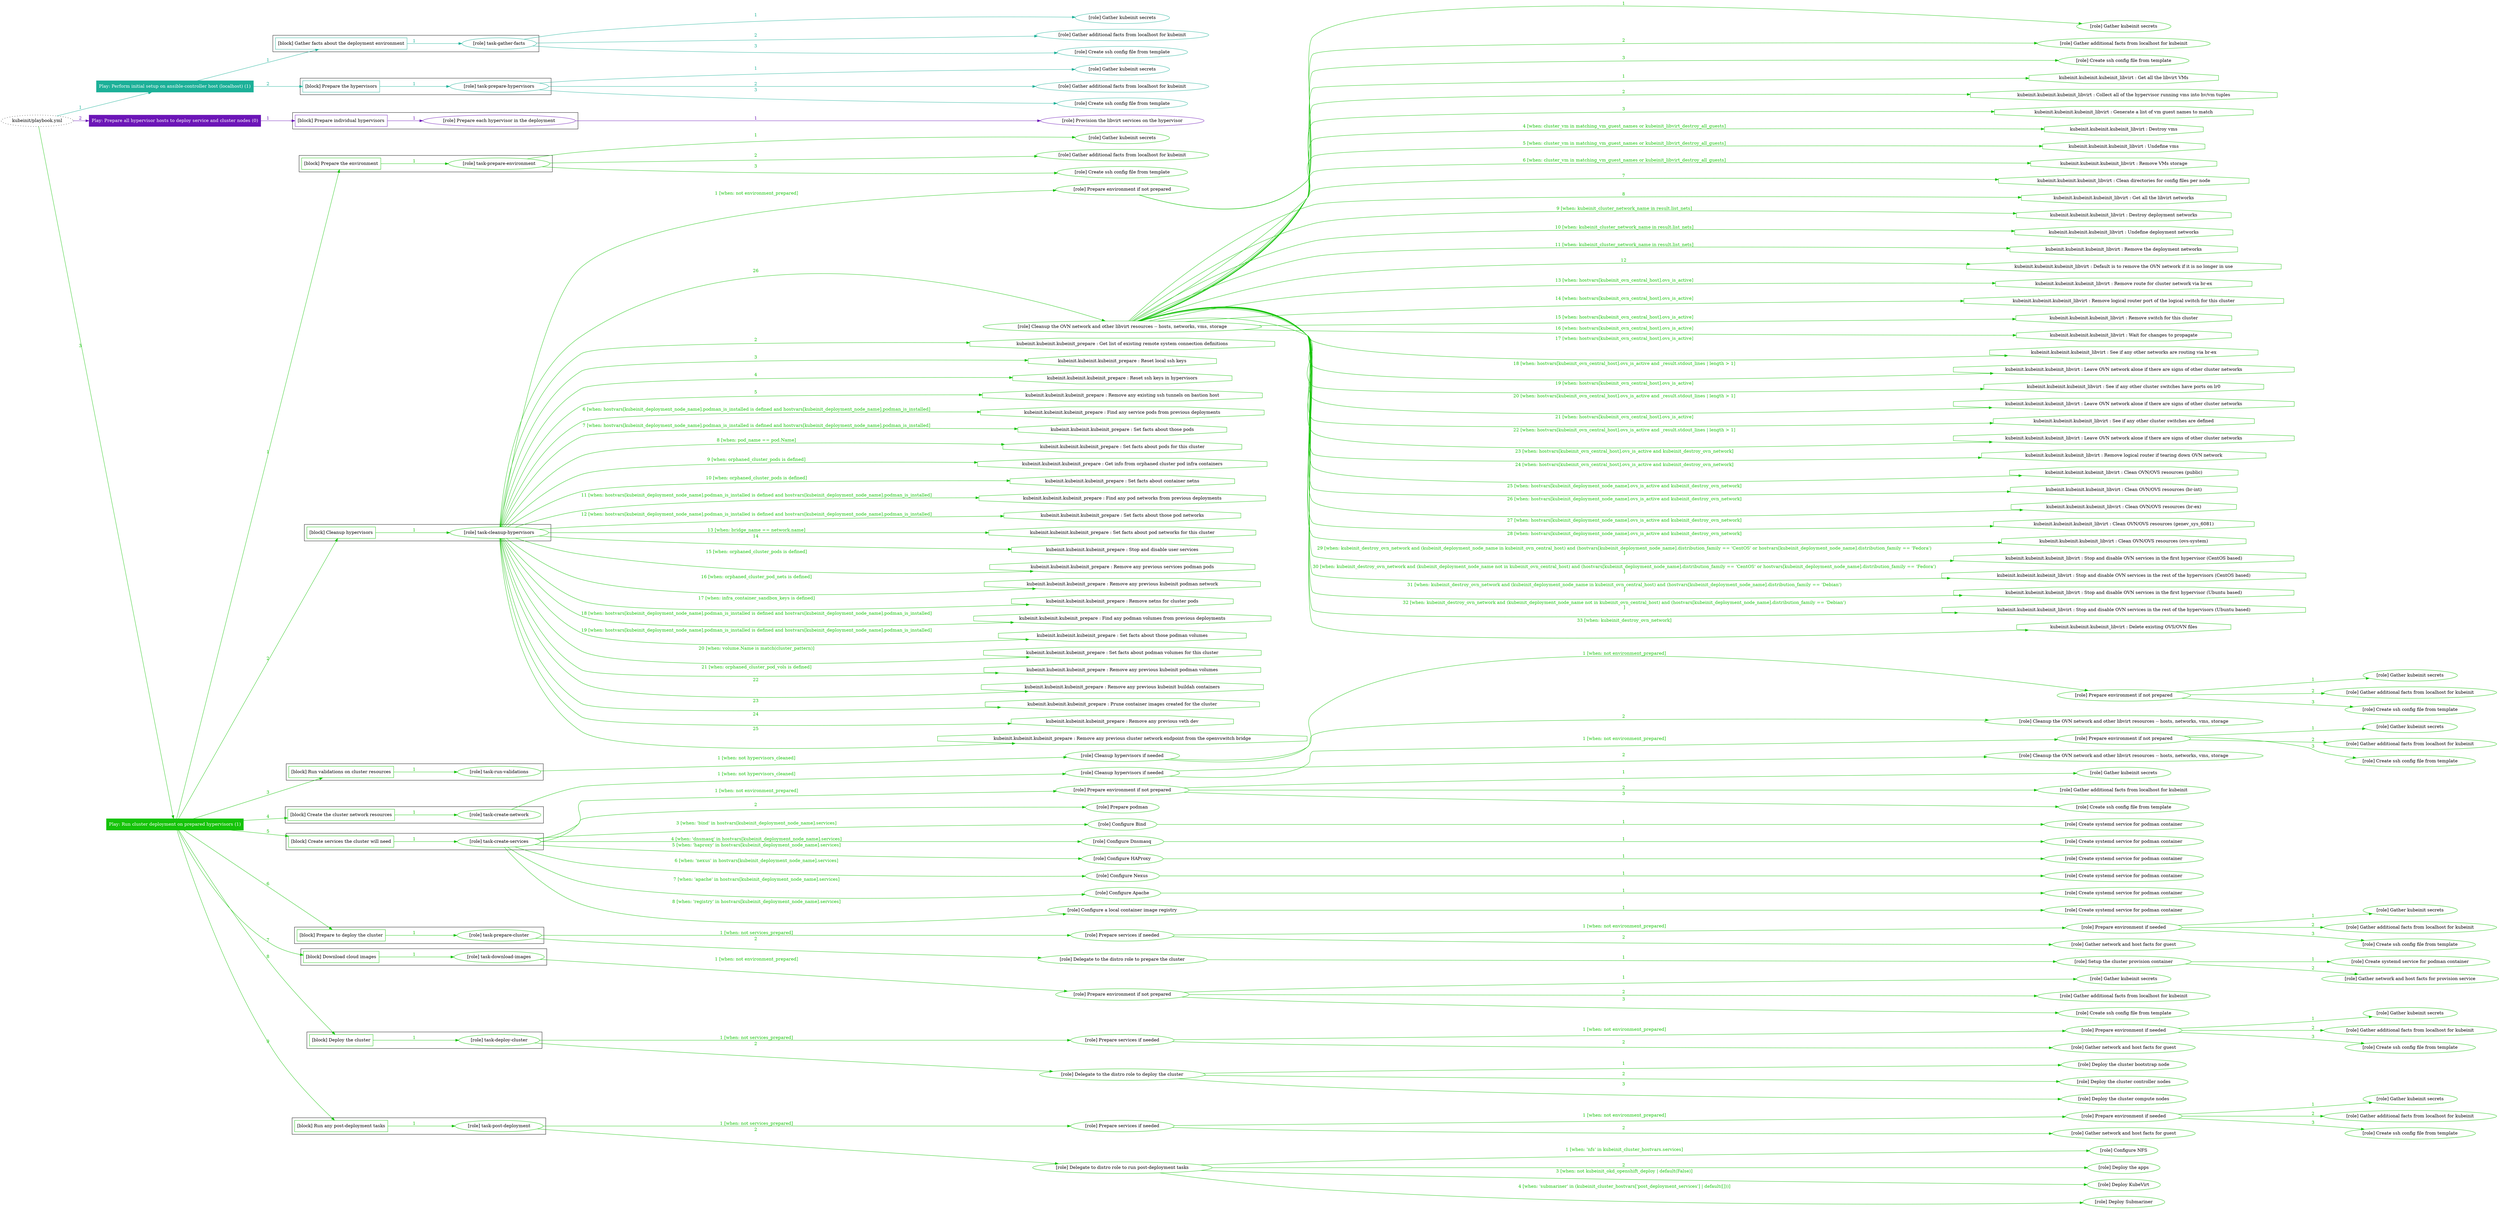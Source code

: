 digraph {
	graph [concentrate=true ordering=in rankdir=LR ratio=fill]
	edge [esep=5 sep=10]
	"kubeinit/playbook.yml" [URL="/home/runner/work/kubeinit/kubeinit/kubeinit/playbook.yml" id=playbook_dd556026 style=dotted]
	play_81bdb57c [label="Play: Perform initial setup on ansible-controller host (localhost) (1)" URL="/home/runner/work/kubeinit/kubeinit/kubeinit/playbook.yml" color="#1cb098" fontcolor="#ffffff" id=play_81bdb57c shape=box style=filled tooltip=localhost]
	"kubeinit/playbook.yml" -> play_81bdb57c [label="1 " color="#1cb098" fontcolor="#1cb098" id=edge_e4380288 labeltooltip="1 " tooltip="1 "]
	subgraph "Gather kubeinit secrets" {
		role_9079de84 [label="[role] Gather kubeinit secrets" URL="/home/runner/.ansible/collections/ansible_collections/kubeinit/kubeinit/roles/kubeinit_prepare/tasks/gather_kubeinit_facts.yml" color="#1cb098" id=role_9079de84 tooltip="Gather kubeinit secrets"]
	}
	subgraph "Gather additional facts from localhost for kubeinit" {
		role_97abef37 [label="[role] Gather additional facts from localhost for kubeinit" URL="/home/runner/.ansible/collections/ansible_collections/kubeinit/kubeinit/roles/kubeinit_prepare/tasks/gather_kubeinit_facts.yml" color="#1cb098" id=role_97abef37 tooltip="Gather additional facts from localhost for kubeinit"]
	}
	subgraph "Create ssh config file from template" {
		role_bf92a2fd [label="[role] Create ssh config file from template" URL="/home/runner/.ansible/collections/ansible_collections/kubeinit/kubeinit/roles/kubeinit_prepare/tasks/gather_kubeinit_facts.yml" color="#1cb098" id=role_bf92a2fd tooltip="Create ssh config file from template"]
	}
	subgraph "task-gather-facts" {
		role_1a37cf68 [label="[role] task-gather-facts" URL="/home/runner/work/kubeinit/kubeinit/kubeinit/playbook.yml" color="#1cb098" id=role_1a37cf68 tooltip="task-gather-facts"]
		role_1a37cf68 -> role_9079de84 [label="1 " color="#1cb098" fontcolor="#1cb098" id=edge_14ff3c1d labeltooltip="1 " tooltip="1 "]
		role_1a37cf68 -> role_97abef37 [label="2 " color="#1cb098" fontcolor="#1cb098" id=edge_05ad7a2c labeltooltip="2 " tooltip="2 "]
		role_1a37cf68 -> role_bf92a2fd [label="3 " color="#1cb098" fontcolor="#1cb098" id=edge_9aa27040 labeltooltip="3 " tooltip="3 "]
	}
	subgraph "Gather kubeinit secrets" {
		role_ca794b0c [label="[role] Gather kubeinit secrets" URL="/home/runner/.ansible/collections/ansible_collections/kubeinit/kubeinit/roles/kubeinit_prepare/tasks/gather_kubeinit_facts.yml" color="#1cb098" id=role_ca794b0c tooltip="Gather kubeinit secrets"]
	}
	subgraph "Gather additional facts from localhost for kubeinit" {
		role_2a71db3e [label="[role] Gather additional facts from localhost for kubeinit" URL="/home/runner/.ansible/collections/ansible_collections/kubeinit/kubeinit/roles/kubeinit_prepare/tasks/gather_kubeinit_facts.yml" color="#1cb098" id=role_2a71db3e tooltip="Gather additional facts from localhost for kubeinit"]
	}
	subgraph "Create ssh config file from template" {
		role_6126c977 [label="[role] Create ssh config file from template" URL="/home/runner/.ansible/collections/ansible_collections/kubeinit/kubeinit/roles/kubeinit_prepare/tasks/gather_kubeinit_facts.yml" color="#1cb098" id=role_6126c977 tooltip="Create ssh config file from template"]
	}
	subgraph "task-prepare-hypervisors" {
		role_e868449b [label="[role] task-prepare-hypervisors" URL="/home/runner/work/kubeinit/kubeinit/kubeinit/playbook.yml" color="#1cb098" id=role_e868449b tooltip="task-prepare-hypervisors"]
		role_e868449b -> role_ca794b0c [label="1 " color="#1cb098" fontcolor="#1cb098" id=edge_bb642082 labeltooltip="1 " tooltip="1 "]
		role_e868449b -> role_2a71db3e [label="2 " color="#1cb098" fontcolor="#1cb098" id=edge_95c7e89f labeltooltip="2 " tooltip="2 "]
		role_e868449b -> role_6126c977 [label="3 " color="#1cb098" fontcolor="#1cb098" id=edge_9b945328 labeltooltip="3 " tooltip="3 "]
	}
	subgraph "Play: Perform initial setup on ansible-controller host (localhost) (1)" {
		play_81bdb57c -> block_91375d7b [label=1 color="#1cb098" fontcolor="#1cb098" id=edge_e7fc5bf9 labeltooltip=1 tooltip=1]
		subgraph cluster_block_91375d7b {
			block_91375d7b [label="[block] Gather facts about the deployment environment" URL="/home/runner/work/kubeinit/kubeinit/kubeinit/playbook.yml" color="#1cb098" id=block_91375d7b labeltooltip="Gather facts about the deployment environment" shape=box tooltip="Gather facts about the deployment environment"]
			block_91375d7b -> role_1a37cf68 [label="1 " color="#1cb098" fontcolor="#1cb098" id=edge_6bbd613c labeltooltip="1 " tooltip="1 "]
		}
		play_81bdb57c -> block_f2a73b8a [label=2 color="#1cb098" fontcolor="#1cb098" id=edge_bb8dd7d8 labeltooltip=2 tooltip=2]
		subgraph cluster_block_f2a73b8a {
			block_f2a73b8a [label="[block] Prepare the hypervisors" URL="/home/runner/work/kubeinit/kubeinit/kubeinit/playbook.yml" color="#1cb098" id=block_f2a73b8a labeltooltip="Prepare the hypervisors" shape=box tooltip="Prepare the hypervisors"]
			block_f2a73b8a -> role_e868449b [label="1 " color="#1cb098" fontcolor="#1cb098" id=edge_7cdc14ad labeltooltip="1 " tooltip="1 "]
		}
	}
	play_5354922e [label="Play: Prepare all hypervisor hosts to deploy service and cluster nodes (0)" URL="/home/runner/work/kubeinit/kubeinit/kubeinit/playbook.yml" color="#6c15b7" fontcolor="#ffffff" id=play_5354922e shape=box style=filled tooltip="Play: Prepare all hypervisor hosts to deploy service and cluster nodes (0)"]
	"kubeinit/playbook.yml" -> play_5354922e [label="2 " color="#6c15b7" fontcolor="#6c15b7" id=edge_90818593 labeltooltip="2 " tooltip="2 "]
	subgraph "Provision the libvirt services on the hypervisor" {
		role_8817137f [label="[role] Provision the libvirt services on the hypervisor" URL="/home/runner/.ansible/collections/ansible_collections/kubeinit/kubeinit/roles/kubeinit_prepare/tasks/prepare_hypervisor.yml" color="#6c15b7" id=role_8817137f tooltip="Provision the libvirt services on the hypervisor"]
	}
	subgraph "Prepare each hypervisor in the deployment" {
		role_f228a3c3 [label="[role] Prepare each hypervisor in the deployment" URL="/home/runner/work/kubeinit/kubeinit/kubeinit/playbook.yml" color="#6c15b7" id=role_f228a3c3 tooltip="Prepare each hypervisor in the deployment"]
		role_f228a3c3 -> role_8817137f [label="1 " color="#6c15b7" fontcolor="#6c15b7" id=edge_4f0c0d1b labeltooltip="1 " tooltip="1 "]
	}
	subgraph "Play: Prepare all hypervisor hosts to deploy service and cluster nodes (0)" {
		play_5354922e -> block_420a0ca2 [label=1 color="#6c15b7" fontcolor="#6c15b7" id=edge_4532a4ae labeltooltip=1 tooltip=1]
		subgraph cluster_block_420a0ca2 {
			block_420a0ca2 [label="[block] Prepare individual hypervisors" URL="/home/runner/work/kubeinit/kubeinit/kubeinit/playbook.yml" color="#6c15b7" id=block_420a0ca2 labeltooltip="Prepare individual hypervisors" shape=box tooltip="Prepare individual hypervisors"]
			block_420a0ca2 -> role_f228a3c3 [label="1 " color="#6c15b7" fontcolor="#6c15b7" id=edge_a1f8644c labeltooltip="1 " tooltip="1 "]
		}
	}
	play_c1369363 [label="Play: Run cluster deployment on prepared hypervisors (1)" URL="/home/runner/work/kubeinit/kubeinit/kubeinit/playbook.yml" color="#15c309" fontcolor="#ffffff" id=play_c1369363 shape=box style=filled tooltip=localhost]
	"kubeinit/playbook.yml" -> play_c1369363 [label="3 " color="#15c309" fontcolor="#15c309" id=edge_6dde2916 labeltooltip="3 " tooltip="3 "]
	subgraph "Gather kubeinit secrets" {
		role_fceedc84 [label="[role] Gather kubeinit secrets" URL="/home/runner/.ansible/collections/ansible_collections/kubeinit/kubeinit/roles/kubeinit_prepare/tasks/gather_kubeinit_facts.yml" color="#15c309" id=role_fceedc84 tooltip="Gather kubeinit secrets"]
	}
	subgraph "Gather additional facts from localhost for kubeinit" {
		role_c237cb43 [label="[role] Gather additional facts from localhost for kubeinit" URL="/home/runner/.ansible/collections/ansible_collections/kubeinit/kubeinit/roles/kubeinit_prepare/tasks/gather_kubeinit_facts.yml" color="#15c309" id=role_c237cb43 tooltip="Gather additional facts from localhost for kubeinit"]
	}
	subgraph "Create ssh config file from template" {
		role_10aaaddd [label="[role] Create ssh config file from template" URL="/home/runner/.ansible/collections/ansible_collections/kubeinit/kubeinit/roles/kubeinit_prepare/tasks/gather_kubeinit_facts.yml" color="#15c309" id=role_10aaaddd tooltip="Create ssh config file from template"]
	}
	subgraph "task-prepare-environment" {
		role_0fbfc68d [label="[role] task-prepare-environment" URL="/home/runner/work/kubeinit/kubeinit/kubeinit/playbook.yml" color="#15c309" id=role_0fbfc68d tooltip="task-prepare-environment"]
		role_0fbfc68d -> role_fceedc84 [label="1 " color="#15c309" fontcolor="#15c309" id=edge_71f00e70 labeltooltip="1 " tooltip="1 "]
		role_0fbfc68d -> role_c237cb43 [label="2 " color="#15c309" fontcolor="#15c309" id=edge_07c1a05e labeltooltip="2 " tooltip="2 "]
		role_0fbfc68d -> role_10aaaddd [label="3 " color="#15c309" fontcolor="#15c309" id=edge_d9850df4 labeltooltip="3 " tooltip="3 "]
	}
	subgraph "Gather kubeinit secrets" {
		role_9797851a [label="[role] Gather kubeinit secrets" URL="/home/runner/.ansible/collections/ansible_collections/kubeinit/kubeinit/roles/kubeinit_prepare/tasks/gather_kubeinit_facts.yml" color="#15c309" id=role_9797851a tooltip="Gather kubeinit secrets"]
	}
	subgraph "Gather additional facts from localhost for kubeinit" {
		role_4cb035ad [label="[role] Gather additional facts from localhost for kubeinit" URL="/home/runner/.ansible/collections/ansible_collections/kubeinit/kubeinit/roles/kubeinit_prepare/tasks/gather_kubeinit_facts.yml" color="#15c309" id=role_4cb035ad tooltip="Gather additional facts from localhost for kubeinit"]
	}
	subgraph "Create ssh config file from template" {
		role_2a2c4725 [label="[role] Create ssh config file from template" URL="/home/runner/.ansible/collections/ansible_collections/kubeinit/kubeinit/roles/kubeinit_prepare/tasks/gather_kubeinit_facts.yml" color="#15c309" id=role_2a2c4725 tooltip="Create ssh config file from template"]
	}
	subgraph "Prepare environment if not prepared" {
		role_835e473a [label="[role] Prepare environment if not prepared" URL="/home/runner/.ansible/collections/ansible_collections/kubeinit/kubeinit/roles/kubeinit_prepare/tasks/cleanup_hypervisors.yml" color="#15c309" id=role_835e473a tooltip="Prepare environment if not prepared"]
		role_835e473a -> role_9797851a [label="1 " color="#15c309" fontcolor="#15c309" id=edge_063a40de labeltooltip="1 " tooltip="1 "]
		role_835e473a -> role_4cb035ad [label="2 " color="#15c309" fontcolor="#15c309" id=edge_022b4a0a labeltooltip="2 " tooltip="2 "]
		role_835e473a -> role_2a2c4725 [label="3 " color="#15c309" fontcolor="#15c309" id=edge_eab75d1f labeltooltip="3 " tooltip="3 "]
	}
	subgraph "Cleanup the OVN network and other libvirt resources -- hosts, networks, vms, storage" {
		role_a8352cb3 [label="[role] Cleanup the OVN network and other libvirt resources -- hosts, networks, vms, storage" URL="/home/runner/.ansible/collections/ansible_collections/kubeinit/kubeinit/roles/kubeinit_prepare/tasks/cleanup_hypervisors.yml" color="#15c309" id=role_a8352cb3 tooltip="Cleanup the OVN network and other libvirt resources -- hosts, networks, vms, storage"]
		task_157442ae [label="kubeinit.kubeinit.kubeinit_libvirt : Get all the libvirt VMs" URL="/home/runner/.ansible/collections/ansible_collections/kubeinit/kubeinit/roles/kubeinit_libvirt/tasks/cleanup_libvirt.yml" color="#15c309" id=task_157442ae shape=octagon tooltip="kubeinit.kubeinit.kubeinit_libvirt : Get all the libvirt VMs"]
		role_a8352cb3 -> task_157442ae [label="1 " color="#15c309" fontcolor="#15c309" id=edge_644d94fe labeltooltip="1 " tooltip="1 "]
		task_692373fe [label="kubeinit.kubeinit.kubeinit_libvirt : Collect all of the hypervisor running vms into hv/vm tuples" URL="/home/runner/.ansible/collections/ansible_collections/kubeinit/kubeinit/roles/kubeinit_libvirt/tasks/cleanup_libvirt.yml" color="#15c309" id=task_692373fe shape=octagon tooltip="kubeinit.kubeinit.kubeinit_libvirt : Collect all of the hypervisor running vms into hv/vm tuples"]
		role_a8352cb3 -> task_692373fe [label="2 " color="#15c309" fontcolor="#15c309" id=edge_1fff941b labeltooltip="2 " tooltip="2 "]
		task_157a93ef [label="kubeinit.kubeinit.kubeinit_libvirt : Generate a list of vm guest names to match" URL="/home/runner/.ansible/collections/ansible_collections/kubeinit/kubeinit/roles/kubeinit_libvirt/tasks/cleanup_libvirt.yml" color="#15c309" id=task_157a93ef shape=octagon tooltip="kubeinit.kubeinit.kubeinit_libvirt : Generate a list of vm guest names to match"]
		role_a8352cb3 -> task_157a93ef [label="3 " color="#15c309" fontcolor="#15c309" id=edge_c0a3ed92 labeltooltip="3 " tooltip="3 "]
		task_676ef2a2 [label="kubeinit.kubeinit.kubeinit_libvirt : Destroy vms" URL="/home/runner/.ansible/collections/ansible_collections/kubeinit/kubeinit/roles/kubeinit_libvirt/tasks/cleanup_libvirt.yml" color="#15c309" id=task_676ef2a2 shape=octagon tooltip="kubeinit.kubeinit.kubeinit_libvirt : Destroy vms"]
		role_a8352cb3 -> task_676ef2a2 [label="4 [when: cluster_vm in matching_vm_guest_names or kubeinit_libvirt_destroy_all_guests]" color="#15c309" fontcolor="#15c309" id=edge_f3427fe2 labeltooltip="4 [when: cluster_vm in matching_vm_guest_names or kubeinit_libvirt_destroy_all_guests]" tooltip="4 [when: cluster_vm in matching_vm_guest_names or kubeinit_libvirt_destroy_all_guests]"]
		task_cf1e483a [label="kubeinit.kubeinit.kubeinit_libvirt : Undefine vms" URL="/home/runner/.ansible/collections/ansible_collections/kubeinit/kubeinit/roles/kubeinit_libvirt/tasks/cleanup_libvirt.yml" color="#15c309" id=task_cf1e483a shape=octagon tooltip="kubeinit.kubeinit.kubeinit_libvirt : Undefine vms"]
		role_a8352cb3 -> task_cf1e483a [label="5 [when: cluster_vm in matching_vm_guest_names or kubeinit_libvirt_destroy_all_guests]" color="#15c309" fontcolor="#15c309" id=edge_42b34f50 labeltooltip="5 [when: cluster_vm in matching_vm_guest_names or kubeinit_libvirt_destroy_all_guests]" tooltip="5 [when: cluster_vm in matching_vm_guest_names or kubeinit_libvirt_destroy_all_guests]"]
		task_afee3680 [label="kubeinit.kubeinit.kubeinit_libvirt : Remove VMs storage" URL="/home/runner/.ansible/collections/ansible_collections/kubeinit/kubeinit/roles/kubeinit_libvirt/tasks/cleanup_libvirt.yml" color="#15c309" id=task_afee3680 shape=octagon tooltip="kubeinit.kubeinit.kubeinit_libvirt : Remove VMs storage"]
		role_a8352cb3 -> task_afee3680 [label="6 [when: cluster_vm in matching_vm_guest_names or kubeinit_libvirt_destroy_all_guests]" color="#15c309" fontcolor="#15c309" id=edge_0525b403 labeltooltip="6 [when: cluster_vm in matching_vm_guest_names or kubeinit_libvirt_destroy_all_guests]" tooltip="6 [when: cluster_vm in matching_vm_guest_names or kubeinit_libvirt_destroy_all_guests]"]
		task_cac3be62 [label="kubeinit.kubeinit.kubeinit_libvirt : Clean directories for config files per node" URL="/home/runner/.ansible/collections/ansible_collections/kubeinit/kubeinit/roles/kubeinit_libvirt/tasks/cleanup_libvirt.yml" color="#15c309" id=task_cac3be62 shape=octagon tooltip="kubeinit.kubeinit.kubeinit_libvirt : Clean directories for config files per node"]
		role_a8352cb3 -> task_cac3be62 [label="7 " color="#15c309" fontcolor="#15c309" id=edge_40b06082 labeltooltip="7 " tooltip="7 "]
		task_fe0c80c4 [label="kubeinit.kubeinit.kubeinit_libvirt : Get all the libvirt networks" URL="/home/runner/.ansible/collections/ansible_collections/kubeinit/kubeinit/roles/kubeinit_libvirt/tasks/cleanup_libvirt.yml" color="#15c309" id=task_fe0c80c4 shape=octagon tooltip="kubeinit.kubeinit.kubeinit_libvirt : Get all the libvirt networks"]
		role_a8352cb3 -> task_fe0c80c4 [label="8 " color="#15c309" fontcolor="#15c309" id=edge_69055b8a labeltooltip="8 " tooltip="8 "]
		task_9e5ab426 [label="kubeinit.kubeinit.kubeinit_libvirt : Destroy deployment networks" URL="/home/runner/.ansible/collections/ansible_collections/kubeinit/kubeinit/roles/kubeinit_libvirt/tasks/cleanup_libvirt.yml" color="#15c309" id=task_9e5ab426 shape=octagon tooltip="kubeinit.kubeinit.kubeinit_libvirt : Destroy deployment networks"]
		role_a8352cb3 -> task_9e5ab426 [label="9 [when: kubeinit_cluster_network_name in result.list_nets]" color="#15c309" fontcolor="#15c309" id=edge_18ce3d95 labeltooltip="9 [when: kubeinit_cluster_network_name in result.list_nets]" tooltip="9 [when: kubeinit_cluster_network_name in result.list_nets]"]
		task_d3af51ca [label="kubeinit.kubeinit.kubeinit_libvirt : Undefine deployment networks" URL="/home/runner/.ansible/collections/ansible_collections/kubeinit/kubeinit/roles/kubeinit_libvirt/tasks/cleanup_libvirt.yml" color="#15c309" id=task_d3af51ca shape=octagon tooltip="kubeinit.kubeinit.kubeinit_libvirt : Undefine deployment networks"]
		role_a8352cb3 -> task_d3af51ca [label="10 [when: kubeinit_cluster_network_name in result.list_nets]" color="#15c309" fontcolor="#15c309" id=edge_f9ddeb1c labeltooltip="10 [when: kubeinit_cluster_network_name in result.list_nets]" tooltip="10 [when: kubeinit_cluster_network_name in result.list_nets]"]
		task_befa969e [label="kubeinit.kubeinit.kubeinit_libvirt : Remove the deployment networks" URL="/home/runner/.ansible/collections/ansible_collections/kubeinit/kubeinit/roles/kubeinit_libvirt/tasks/cleanup_libvirt.yml" color="#15c309" id=task_befa969e shape=octagon tooltip="kubeinit.kubeinit.kubeinit_libvirt : Remove the deployment networks"]
		role_a8352cb3 -> task_befa969e [label="11 [when: kubeinit_cluster_network_name in result.list_nets]" color="#15c309" fontcolor="#15c309" id=edge_180c24e9 labeltooltip="11 [when: kubeinit_cluster_network_name in result.list_nets]" tooltip="11 [when: kubeinit_cluster_network_name in result.list_nets]"]
		task_3da6fcfb [label="kubeinit.kubeinit.kubeinit_libvirt : Default is to remove the OVN network if it is no longer in use" URL="/home/runner/.ansible/collections/ansible_collections/kubeinit/kubeinit/roles/kubeinit_libvirt/tasks/cleanup_libvirt.yml" color="#15c309" id=task_3da6fcfb shape=octagon tooltip="kubeinit.kubeinit.kubeinit_libvirt : Default is to remove the OVN network if it is no longer in use"]
		role_a8352cb3 -> task_3da6fcfb [label="12 " color="#15c309" fontcolor="#15c309" id=edge_c1ad2bbb labeltooltip="12 " tooltip="12 "]
		task_b52ce125 [label="kubeinit.kubeinit.kubeinit_libvirt : Remove route for cluster network via br-ex" URL="/home/runner/.ansible/collections/ansible_collections/kubeinit/kubeinit/roles/kubeinit_libvirt/tasks/cleanup_libvirt.yml" color="#15c309" id=task_b52ce125 shape=octagon tooltip="kubeinit.kubeinit.kubeinit_libvirt : Remove route for cluster network via br-ex"]
		role_a8352cb3 -> task_b52ce125 [label="13 [when: hostvars[kubeinit_ovn_central_host].ovs_is_active]" color="#15c309" fontcolor="#15c309" id=edge_a8bee45c labeltooltip="13 [when: hostvars[kubeinit_ovn_central_host].ovs_is_active]" tooltip="13 [when: hostvars[kubeinit_ovn_central_host].ovs_is_active]"]
		task_207d857f [label="kubeinit.kubeinit.kubeinit_libvirt : Remove logical router port of the logical switch for this cluster" URL="/home/runner/.ansible/collections/ansible_collections/kubeinit/kubeinit/roles/kubeinit_libvirt/tasks/cleanup_libvirt.yml" color="#15c309" id=task_207d857f shape=octagon tooltip="kubeinit.kubeinit.kubeinit_libvirt : Remove logical router port of the logical switch for this cluster"]
		role_a8352cb3 -> task_207d857f [label="14 [when: hostvars[kubeinit_ovn_central_host].ovs_is_active]" color="#15c309" fontcolor="#15c309" id=edge_17a8880a labeltooltip="14 [when: hostvars[kubeinit_ovn_central_host].ovs_is_active]" tooltip="14 [when: hostvars[kubeinit_ovn_central_host].ovs_is_active]"]
		task_5675f25d [label="kubeinit.kubeinit.kubeinit_libvirt : Remove switch for this cluster" URL="/home/runner/.ansible/collections/ansible_collections/kubeinit/kubeinit/roles/kubeinit_libvirt/tasks/cleanup_libvirt.yml" color="#15c309" id=task_5675f25d shape=octagon tooltip="kubeinit.kubeinit.kubeinit_libvirt : Remove switch for this cluster"]
		role_a8352cb3 -> task_5675f25d [label="15 [when: hostvars[kubeinit_ovn_central_host].ovs_is_active]" color="#15c309" fontcolor="#15c309" id=edge_bb00797a labeltooltip="15 [when: hostvars[kubeinit_ovn_central_host].ovs_is_active]" tooltip="15 [when: hostvars[kubeinit_ovn_central_host].ovs_is_active]"]
		task_cac01237 [label="kubeinit.kubeinit.kubeinit_libvirt : Wait for changes to propagate" URL="/home/runner/.ansible/collections/ansible_collections/kubeinit/kubeinit/roles/kubeinit_libvirt/tasks/cleanup_libvirt.yml" color="#15c309" id=task_cac01237 shape=octagon tooltip="kubeinit.kubeinit.kubeinit_libvirt : Wait for changes to propagate"]
		role_a8352cb3 -> task_cac01237 [label="16 [when: hostvars[kubeinit_ovn_central_host].ovs_is_active]" color="#15c309" fontcolor="#15c309" id=edge_3d4c2eca labeltooltip="16 [when: hostvars[kubeinit_ovn_central_host].ovs_is_active]" tooltip="16 [when: hostvars[kubeinit_ovn_central_host].ovs_is_active]"]
		task_fc5fd7de [label="kubeinit.kubeinit.kubeinit_libvirt : See if any other networks are routing via br-ex" URL="/home/runner/.ansible/collections/ansible_collections/kubeinit/kubeinit/roles/kubeinit_libvirt/tasks/cleanup_libvirt.yml" color="#15c309" id=task_fc5fd7de shape=octagon tooltip="kubeinit.kubeinit.kubeinit_libvirt : See if any other networks are routing via br-ex"]
		role_a8352cb3 -> task_fc5fd7de [label="17 [when: hostvars[kubeinit_ovn_central_host].ovs_is_active]" color="#15c309" fontcolor="#15c309" id=edge_9c383523 labeltooltip="17 [when: hostvars[kubeinit_ovn_central_host].ovs_is_active]" tooltip="17 [when: hostvars[kubeinit_ovn_central_host].ovs_is_active]"]
		task_cba84f51 [label="kubeinit.kubeinit.kubeinit_libvirt : Leave OVN network alone if there are signs of other cluster networks" URL="/home/runner/.ansible/collections/ansible_collections/kubeinit/kubeinit/roles/kubeinit_libvirt/tasks/cleanup_libvirt.yml" color="#15c309" id=task_cba84f51 shape=octagon tooltip="kubeinit.kubeinit.kubeinit_libvirt : Leave OVN network alone if there are signs of other cluster networks"]
		role_a8352cb3 -> task_cba84f51 [label="18 [when: hostvars[kubeinit_ovn_central_host].ovs_is_active and _result.stdout_lines | length > 1]" color="#15c309" fontcolor="#15c309" id=edge_06a53641 labeltooltip="18 [when: hostvars[kubeinit_ovn_central_host].ovs_is_active and _result.stdout_lines | length > 1]" tooltip="18 [when: hostvars[kubeinit_ovn_central_host].ovs_is_active and _result.stdout_lines | length > 1]"]
		task_a767e0ff [label="kubeinit.kubeinit.kubeinit_libvirt : See if any other cluster switches have ports on lr0" URL="/home/runner/.ansible/collections/ansible_collections/kubeinit/kubeinit/roles/kubeinit_libvirt/tasks/cleanup_libvirt.yml" color="#15c309" id=task_a767e0ff shape=octagon tooltip="kubeinit.kubeinit.kubeinit_libvirt : See if any other cluster switches have ports on lr0"]
		role_a8352cb3 -> task_a767e0ff [label="19 [when: hostvars[kubeinit_ovn_central_host].ovs_is_active]" color="#15c309" fontcolor="#15c309" id=edge_1a2ecee4 labeltooltip="19 [when: hostvars[kubeinit_ovn_central_host].ovs_is_active]" tooltip="19 [when: hostvars[kubeinit_ovn_central_host].ovs_is_active]"]
		task_cfb858a0 [label="kubeinit.kubeinit.kubeinit_libvirt : Leave OVN network alone if there are signs of other cluster networks" URL="/home/runner/.ansible/collections/ansible_collections/kubeinit/kubeinit/roles/kubeinit_libvirt/tasks/cleanup_libvirt.yml" color="#15c309" id=task_cfb858a0 shape=octagon tooltip="kubeinit.kubeinit.kubeinit_libvirt : Leave OVN network alone if there are signs of other cluster networks"]
		role_a8352cb3 -> task_cfb858a0 [label="20 [when: hostvars[kubeinit_ovn_central_host].ovs_is_active and _result.stdout_lines | length > 1]" color="#15c309" fontcolor="#15c309" id=edge_1f267378 labeltooltip="20 [when: hostvars[kubeinit_ovn_central_host].ovs_is_active and _result.stdout_lines | length > 1]" tooltip="20 [when: hostvars[kubeinit_ovn_central_host].ovs_is_active and _result.stdout_lines | length > 1]"]
		task_6a238f70 [label="kubeinit.kubeinit.kubeinit_libvirt : See if any other cluster switches are defined" URL="/home/runner/.ansible/collections/ansible_collections/kubeinit/kubeinit/roles/kubeinit_libvirt/tasks/cleanup_libvirt.yml" color="#15c309" id=task_6a238f70 shape=octagon tooltip="kubeinit.kubeinit.kubeinit_libvirt : See if any other cluster switches are defined"]
		role_a8352cb3 -> task_6a238f70 [label="21 [when: hostvars[kubeinit_ovn_central_host].ovs_is_active]" color="#15c309" fontcolor="#15c309" id=edge_eb19dcfe labeltooltip="21 [when: hostvars[kubeinit_ovn_central_host].ovs_is_active]" tooltip="21 [when: hostvars[kubeinit_ovn_central_host].ovs_is_active]"]
		task_611efb69 [label="kubeinit.kubeinit.kubeinit_libvirt : Leave OVN network alone if there are signs of other cluster networks" URL="/home/runner/.ansible/collections/ansible_collections/kubeinit/kubeinit/roles/kubeinit_libvirt/tasks/cleanup_libvirt.yml" color="#15c309" id=task_611efb69 shape=octagon tooltip="kubeinit.kubeinit.kubeinit_libvirt : Leave OVN network alone if there are signs of other cluster networks"]
		role_a8352cb3 -> task_611efb69 [label="22 [when: hostvars[kubeinit_ovn_central_host].ovs_is_active and _result.stdout_lines | length > 1]" color="#15c309" fontcolor="#15c309" id=edge_123362eb labeltooltip="22 [when: hostvars[kubeinit_ovn_central_host].ovs_is_active and _result.stdout_lines | length > 1]" tooltip="22 [when: hostvars[kubeinit_ovn_central_host].ovs_is_active and _result.stdout_lines | length > 1]"]
		task_628f5190 [label="kubeinit.kubeinit.kubeinit_libvirt : Remove logical router if tearing down OVN network" URL="/home/runner/.ansible/collections/ansible_collections/kubeinit/kubeinit/roles/kubeinit_libvirt/tasks/cleanup_libvirt.yml" color="#15c309" id=task_628f5190 shape=octagon tooltip="kubeinit.kubeinit.kubeinit_libvirt : Remove logical router if tearing down OVN network"]
		role_a8352cb3 -> task_628f5190 [label="23 [when: hostvars[kubeinit_ovn_central_host].ovs_is_active and kubeinit_destroy_ovn_network]" color="#15c309" fontcolor="#15c309" id=edge_384620e7 labeltooltip="23 [when: hostvars[kubeinit_ovn_central_host].ovs_is_active and kubeinit_destroy_ovn_network]" tooltip="23 [when: hostvars[kubeinit_ovn_central_host].ovs_is_active and kubeinit_destroy_ovn_network]"]
		task_a0cc8c92 [label="kubeinit.kubeinit.kubeinit_libvirt : Clean OVN/OVS resources (public)" URL="/home/runner/.ansible/collections/ansible_collections/kubeinit/kubeinit/roles/kubeinit_libvirt/tasks/cleanup_libvirt.yml" color="#15c309" id=task_a0cc8c92 shape=octagon tooltip="kubeinit.kubeinit.kubeinit_libvirt : Clean OVN/OVS resources (public)"]
		role_a8352cb3 -> task_a0cc8c92 [label="24 [when: hostvars[kubeinit_ovn_central_host].ovs_is_active and kubeinit_destroy_ovn_network]" color="#15c309" fontcolor="#15c309" id=edge_d2d6d70f labeltooltip="24 [when: hostvars[kubeinit_ovn_central_host].ovs_is_active and kubeinit_destroy_ovn_network]" tooltip="24 [when: hostvars[kubeinit_ovn_central_host].ovs_is_active and kubeinit_destroy_ovn_network]"]
		task_fcd6b2e2 [label="kubeinit.kubeinit.kubeinit_libvirt : Clean OVN/OVS resources (br-int)" URL="/home/runner/.ansible/collections/ansible_collections/kubeinit/kubeinit/roles/kubeinit_libvirt/tasks/cleanup_libvirt.yml" color="#15c309" id=task_fcd6b2e2 shape=octagon tooltip="kubeinit.kubeinit.kubeinit_libvirt : Clean OVN/OVS resources (br-int)"]
		role_a8352cb3 -> task_fcd6b2e2 [label="25 [when: hostvars[kubeinit_deployment_node_name].ovs_is_active and kubeinit_destroy_ovn_network]" color="#15c309" fontcolor="#15c309" id=edge_a7b6d7b7 labeltooltip="25 [when: hostvars[kubeinit_deployment_node_name].ovs_is_active and kubeinit_destroy_ovn_network]" tooltip="25 [when: hostvars[kubeinit_deployment_node_name].ovs_is_active and kubeinit_destroy_ovn_network]"]
		task_1ce0222d [label="kubeinit.kubeinit.kubeinit_libvirt : Clean OVN/OVS resources (br-ex)" URL="/home/runner/.ansible/collections/ansible_collections/kubeinit/kubeinit/roles/kubeinit_libvirt/tasks/cleanup_libvirt.yml" color="#15c309" id=task_1ce0222d shape=octagon tooltip="kubeinit.kubeinit.kubeinit_libvirt : Clean OVN/OVS resources (br-ex)"]
		role_a8352cb3 -> task_1ce0222d [label="26 [when: hostvars[kubeinit_deployment_node_name].ovs_is_active and kubeinit_destroy_ovn_network]" color="#15c309" fontcolor="#15c309" id=edge_509aa9d8 labeltooltip="26 [when: hostvars[kubeinit_deployment_node_name].ovs_is_active and kubeinit_destroy_ovn_network]" tooltip="26 [when: hostvars[kubeinit_deployment_node_name].ovs_is_active and kubeinit_destroy_ovn_network]"]
		task_92f6a5a5 [label="kubeinit.kubeinit.kubeinit_libvirt : Clean OVN/OVS resources (genev_sys_6081)" URL="/home/runner/.ansible/collections/ansible_collections/kubeinit/kubeinit/roles/kubeinit_libvirt/tasks/cleanup_libvirt.yml" color="#15c309" id=task_92f6a5a5 shape=octagon tooltip="kubeinit.kubeinit.kubeinit_libvirt : Clean OVN/OVS resources (genev_sys_6081)"]
		role_a8352cb3 -> task_92f6a5a5 [label="27 [when: hostvars[kubeinit_deployment_node_name].ovs_is_active and kubeinit_destroy_ovn_network]" color="#15c309" fontcolor="#15c309" id=edge_17f3fe78 labeltooltip="27 [when: hostvars[kubeinit_deployment_node_name].ovs_is_active and kubeinit_destroy_ovn_network]" tooltip="27 [when: hostvars[kubeinit_deployment_node_name].ovs_is_active and kubeinit_destroy_ovn_network]"]
		task_05c4620b [label="kubeinit.kubeinit.kubeinit_libvirt : Clean OVN/OVS resources (ovs-system)" URL="/home/runner/.ansible/collections/ansible_collections/kubeinit/kubeinit/roles/kubeinit_libvirt/tasks/cleanup_libvirt.yml" color="#15c309" id=task_05c4620b shape=octagon tooltip="kubeinit.kubeinit.kubeinit_libvirt : Clean OVN/OVS resources (ovs-system)"]
		role_a8352cb3 -> task_05c4620b [label="28 [when: hostvars[kubeinit_deployment_node_name].ovs_is_active and kubeinit_destroy_ovn_network]" color="#15c309" fontcolor="#15c309" id=edge_1be47595 labeltooltip="28 [when: hostvars[kubeinit_deployment_node_name].ovs_is_active and kubeinit_destroy_ovn_network]" tooltip="28 [when: hostvars[kubeinit_deployment_node_name].ovs_is_active and kubeinit_destroy_ovn_network]"]
		task_148fa9cd [label="kubeinit.kubeinit.kubeinit_libvirt : Stop and disable OVN services in the first hypervisor (CentOS based)" URL="/home/runner/.ansible/collections/ansible_collections/kubeinit/kubeinit/roles/kubeinit_libvirt/tasks/cleanup_libvirt.yml" color="#15c309" id=task_148fa9cd shape=octagon tooltip="kubeinit.kubeinit.kubeinit_libvirt : Stop and disable OVN services in the first hypervisor (CentOS based)"]
		role_a8352cb3 -> task_148fa9cd [label="29 [when: kubeinit_destroy_ovn_network and (kubeinit_deployment_node_name in kubeinit_ovn_central_host) and (hostvars[kubeinit_deployment_node_name].distribution_family == 'CentOS' or hostvars[kubeinit_deployment_node_name].distribution_family == 'Fedora')
]" color="#15c309" fontcolor="#15c309" id=edge_343a3f03 labeltooltip="29 [when: kubeinit_destroy_ovn_network and (kubeinit_deployment_node_name in kubeinit_ovn_central_host) and (hostvars[kubeinit_deployment_node_name].distribution_family == 'CentOS' or hostvars[kubeinit_deployment_node_name].distribution_family == 'Fedora')
]" tooltip="29 [when: kubeinit_destroy_ovn_network and (kubeinit_deployment_node_name in kubeinit_ovn_central_host) and (hostvars[kubeinit_deployment_node_name].distribution_family == 'CentOS' or hostvars[kubeinit_deployment_node_name].distribution_family == 'Fedora')
]"]
		task_1ee52966 [label="kubeinit.kubeinit.kubeinit_libvirt : Stop and disable OVN services in the rest of the hypervisors (CentOS based)" URL="/home/runner/.ansible/collections/ansible_collections/kubeinit/kubeinit/roles/kubeinit_libvirt/tasks/cleanup_libvirt.yml" color="#15c309" id=task_1ee52966 shape=octagon tooltip="kubeinit.kubeinit.kubeinit_libvirt : Stop and disable OVN services in the rest of the hypervisors (CentOS based)"]
		role_a8352cb3 -> task_1ee52966 [label="30 [when: kubeinit_destroy_ovn_network and (kubeinit_deployment_node_name not in kubeinit_ovn_central_host) and (hostvars[kubeinit_deployment_node_name].distribution_family == 'CentOS' or hostvars[kubeinit_deployment_node_name].distribution_family == 'Fedora')
]" color="#15c309" fontcolor="#15c309" id=edge_838911a0 labeltooltip="30 [when: kubeinit_destroy_ovn_network and (kubeinit_deployment_node_name not in kubeinit_ovn_central_host) and (hostvars[kubeinit_deployment_node_name].distribution_family == 'CentOS' or hostvars[kubeinit_deployment_node_name].distribution_family == 'Fedora')
]" tooltip="30 [when: kubeinit_destroy_ovn_network and (kubeinit_deployment_node_name not in kubeinit_ovn_central_host) and (hostvars[kubeinit_deployment_node_name].distribution_family == 'CentOS' or hostvars[kubeinit_deployment_node_name].distribution_family == 'Fedora')
]"]
		task_0170d840 [label="kubeinit.kubeinit.kubeinit_libvirt : Stop and disable OVN services in the first hypervisor (Ubuntu based)" URL="/home/runner/.ansible/collections/ansible_collections/kubeinit/kubeinit/roles/kubeinit_libvirt/tasks/cleanup_libvirt.yml" color="#15c309" id=task_0170d840 shape=octagon tooltip="kubeinit.kubeinit.kubeinit_libvirt : Stop and disable OVN services in the first hypervisor (Ubuntu based)"]
		role_a8352cb3 -> task_0170d840 [label="31 [when: kubeinit_destroy_ovn_network and (kubeinit_deployment_node_name in kubeinit_ovn_central_host) and (hostvars[kubeinit_deployment_node_name].distribution_family == 'Debian')
]" color="#15c309" fontcolor="#15c309" id=edge_6600aeb5 labeltooltip="31 [when: kubeinit_destroy_ovn_network and (kubeinit_deployment_node_name in kubeinit_ovn_central_host) and (hostvars[kubeinit_deployment_node_name].distribution_family == 'Debian')
]" tooltip="31 [when: kubeinit_destroy_ovn_network and (kubeinit_deployment_node_name in kubeinit_ovn_central_host) and (hostvars[kubeinit_deployment_node_name].distribution_family == 'Debian')
]"]
		task_439ee8b7 [label="kubeinit.kubeinit.kubeinit_libvirt : Stop and disable OVN services in the rest of the hypervisors (Ubuntu based)" URL="/home/runner/.ansible/collections/ansible_collections/kubeinit/kubeinit/roles/kubeinit_libvirt/tasks/cleanup_libvirt.yml" color="#15c309" id=task_439ee8b7 shape=octagon tooltip="kubeinit.kubeinit.kubeinit_libvirt : Stop and disable OVN services in the rest of the hypervisors (Ubuntu based)"]
		role_a8352cb3 -> task_439ee8b7 [label="32 [when: kubeinit_destroy_ovn_network and (kubeinit_deployment_node_name not in kubeinit_ovn_central_host) and (hostvars[kubeinit_deployment_node_name].distribution_family == 'Debian')
]" color="#15c309" fontcolor="#15c309" id=edge_2b850c2d labeltooltip="32 [when: kubeinit_destroy_ovn_network and (kubeinit_deployment_node_name not in kubeinit_ovn_central_host) and (hostvars[kubeinit_deployment_node_name].distribution_family == 'Debian')
]" tooltip="32 [when: kubeinit_destroy_ovn_network and (kubeinit_deployment_node_name not in kubeinit_ovn_central_host) and (hostvars[kubeinit_deployment_node_name].distribution_family == 'Debian')
]"]
		task_6ce63828 [label="kubeinit.kubeinit.kubeinit_libvirt : Delete existing OVS/OVN files" URL="/home/runner/.ansible/collections/ansible_collections/kubeinit/kubeinit/roles/kubeinit_libvirt/tasks/cleanup_libvirt.yml" color="#15c309" id=task_6ce63828 shape=octagon tooltip="kubeinit.kubeinit.kubeinit_libvirt : Delete existing OVS/OVN files"]
		role_a8352cb3 -> task_6ce63828 [label="33 [when: kubeinit_destroy_ovn_network]" color="#15c309" fontcolor="#15c309" id=edge_e0d063cc labeltooltip="33 [when: kubeinit_destroy_ovn_network]" tooltip="33 [when: kubeinit_destroy_ovn_network]"]
	}
	subgraph "task-cleanup-hypervisors" {
		role_282a9783 [label="[role] task-cleanup-hypervisors" URL="/home/runner/work/kubeinit/kubeinit/kubeinit/playbook.yml" color="#15c309" id=role_282a9783 tooltip="task-cleanup-hypervisors"]
		role_282a9783 -> role_835e473a [label="1 [when: not environment_prepared]" color="#15c309" fontcolor="#15c309" id=edge_d0dab344 labeltooltip="1 [when: not environment_prepared]" tooltip="1 [when: not environment_prepared]"]
		task_8ea6e49b [label="kubeinit.kubeinit.kubeinit_prepare : Get list of existing remote system connection definitions" URL="/home/runner/.ansible/collections/ansible_collections/kubeinit/kubeinit/roles/kubeinit_prepare/tasks/cleanup_hypervisors.yml" color="#15c309" id=task_8ea6e49b shape=octagon tooltip="kubeinit.kubeinit.kubeinit_prepare : Get list of existing remote system connection definitions"]
		role_282a9783 -> task_8ea6e49b [label="2 " color="#15c309" fontcolor="#15c309" id=edge_6dcb545f labeltooltip="2 " tooltip="2 "]
		task_1e4a2332 [label="kubeinit.kubeinit.kubeinit_prepare : Reset local ssh keys" URL="/home/runner/.ansible/collections/ansible_collections/kubeinit/kubeinit/roles/kubeinit_prepare/tasks/cleanup_hypervisors.yml" color="#15c309" id=task_1e4a2332 shape=octagon tooltip="kubeinit.kubeinit.kubeinit_prepare : Reset local ssh keys"]
		role_282a9783 -> task_1e4a2332 [label="3 " color="#15c309" fontcolor="#15c309" id=edge_2c2fd7f8 labeltooltip="3 " tooltip="3 "]
		task_036cb28b [label="kubeinit.kubeinit.kubeinit_prepare : Reset ssh keys in hypervisors" URL="/home/runner/.ansible/collections/ansible_collections/kubeinit/kubeinit/roles/kubeinit_prepare/tasks/cleanup_hypervisors.yml" color="#15c309" id=task_036cb28b shape=octagon tooltip="kubeinit.kubeinit.kubeinit_prepare : Reset ssh keys in hypervisors"]
		role_282a9783 -> task_036cb28b [label="4 " color="#15c309" fontcolor="#15c309" id=edge_36ec2aaa labeltooltip="4 " tooltip="4 "]
		task_70c108c3 [label="kubeinit.kubeinit.kubeinit_prepare : Remove any existing ssh tunnels on bastion host" URL="/home/runner/.ansible/collections/ansible_collections/kubeinit/kubeinit/roles/kubeinit_prepare/tasks/cleanup_hypervisors.yml" color="#15c309" id=task_70c108c3 shape=octagon tooltip="kubeinit.kubeinit.kubeinit_prepare : Remove any existing ssh tunnels on bastion host"]
		role_282a9783 -> task_70c108c3 [label="5 " color="#15c309" fontcolor="#15c309" id=edge_59eba0eb labeltooltip="5 " tooltip="5 "]
		task_bfecaeee [label="kubeinit.kubeinit.kubeinit_prepare : Find any service pods from previous deployments" URL="/home/runner/.ansible/collections/ansible_collections/kubeinit/kubeinit/roles/kubeinit_prepare/tasks/cleanup_hypervisors.yml" color="#15c309" id=task_bfecaeee shape=octagon tooltip="kubeinit.kubeinit.kubeinit_prepare : Find any service pods from previous deployments"]
		role_282a9783 -> task_bfecaeee [label="6 [when: hostvars[kubeinit_deployment_node_name].podman_is_installed is defined and hostvars[kubeinit_deployment_node_name].podman_is_installed]" color="#15c309" fontcolor="#15c309" id=edge_43fae760 labeltooltip="6 [when: hostvars[kubeinit_deployment_node_name].podman_is_installed is defined and hostvars[kubeinit_deployment_node_name].podman_is_installed]" tooltip="6 [when: hostvars[kubeinit_deployment_node_name].podman_is_installed is defined and hostvars[kubeinit_deployment_node_name].podman_is_installed]"]
		task_758548c6 [label="kubeinit.kubeinit.kubeinit_prepare : Set facts about those pods" URL="/home/runner/.ansible/collections/ansible_collections/kubeinit/kubeinit/roles/kubeinit_prepare/tasks/cleanup_hypervisors.yml" color="#15c309" id=task_758548c6 shape=octagon tooltip="kubeinit.kubeinit.kubeinit_prepare : Set facts about those pods"]
		role_282a9783 -> task_758548c6 [label="7 [when: hostvars[kubeinit_deployment_node_name].podman_is_installed is defined and hostvars[kubeinit_deployment_node_name].podman_is_installed]" color="#15c309" fontcolor="#15c309" id=edge_e1f418a6 labeltooltip="7 [when: hostvars[kubeinit_deployment_node_name].podman_is_installed is defined and hostvars[kubeinit_deployment_node_name].podman_is_installed]" tooltip="7 [when: hostvars[kubeinit_deployment_node_name].podman_is_installed is defined and hostvars[kubeinit_deployment_node_name].podman_is_installed]"]
		task_6229b8b1 [label="kubeinit.kubeinit.kubeinit_prepare : Set facts about pods for this cluster" URL="/home/runner/.ansible/collections/ansible_collections/kubeinit/kubeinit/roles/kubeinit_prepare/tasks/cleanup_hypervisors.yml" color="#15c309" id=task_6229b8b1 shape=octagon tooltip="kubeinit.kubeinit.kubeinit_prepare : Set facts about pods for this cluster"]
		role_282a9783 -> task_6229b8b1 [label="8 [when: pod_name == pod.Name]" color="#15c309" fontcolor="#15c309" id=edge_5bdfa0c3 labeltooltip="8 [when: pod_name == pod.Name]" tooltip="8 [when: pod_name == pod.Name]"]
		task_d95ff00d [label="kubeinit.kubeinit.kubeinit_prepare : Get info from orphaned cluster pod infra containers" URL="/home/runner/.ansible/collections/ansible_collections/kubeinit/kubeinit/roles/kubeinit_prepare/tasks/cleanup_hypervisors.yml" color="#15c309" id=task_d95ff00d shape=octagon tooltip="kubeinit.kubeinit.kubeinit_prepare : Get info from orphaned cluster pod infra containers"]
		role_282a9783 -> task_d95ff00d [label="9 [when: orphaned_cluster_pods is defined]" color="#15c309" fontcolor="#15c309" id=edge_0b08fdb0 labeltooltip="9 [when: orphaned_cluster_pods is defined]" tooltip="9 [when: orphaned_cluster_pods is defined]"]
		task_ae215a87 [label="kubeinit.kubeinit.kubeinit_prepare : Set facts about container netns" URL="/home/runner/.ansible/collections/ansible_collections/kubeinit/kubeinit/roles/kubeinit_prepare/tasks/cleanup_hypervisors.yml" color="#15c309" id=task_ae215a87 shape=octagon tooltip="kubeinit.kubeinit.kubeinit_prepare : Set facts about container netns"]
		role_282a9783 -> task_ae215a87 [label="10 [when: orphaned_cluster_pods is defined]" color="#15c309" fontcolor="#15c309" id=edge_b32f2192 labeltooltip="10 [when: orphaned_cluster_pods is defined]" tooltip="10 [when: orphaned_cluster_pods is defined]"]
		task_1bc14532 [label="kubeinit.kubeinit.kubeinit_prepare : Find any pod networks from previous deployments" URL="/home/runner/.ansible/collections/ansible_collections/kubeinit/kubeinit/roles/kubeinit_prepare/tasks/cleanup_hypervisors.yml" color="#15c309" id=task_1bc14532 shape=octagon tooltip="kubeinit.kubeinit.kubeinit_prepare : Find any pod networks from previous deployments"]
		role_282a9783 -> task_1bc14532 [label="11 [when: hostvars[kubeinit_deployment_node_name].podman_is_installed is defined and hostvars[kubeinit_deployment_node_name].podman_is_installed]" color="#15c309" fontcolor="#15c309" id=edge_5181c2a5 labeltooltip="11 [when: hostvars[kubeinit_deployment_node_name].podman_is_installed is defined and hostvars[kubeinit_deployment_node_name].podman_is_installed]" tooltip="11 [when: hostvars[kubeinit_deployment_node_name].podman_is_installed is defined and hostvars[kubeinit_deployment_node_name].podman_is_installed]"]
		task_6a370155 [label="kubeinit.kubeinit.kubeinit_prepare : Set facts about those pod networks" URL="/home/runner/.ansible/collections/ansible_collections/kubeinit/kubeinit/roles/kubeinit_prepare/tasks/cleanup_hypervisors.yml" color="#15c309" id=task_6a370155 shape=octagon tooltip="kubeinit.kubeinit.kubeinit_prepare : Set facts about those pod networks"]
		role_282a9783 -> task_6a370155 [label="12 [when: hostvars[kubeinit_deployment_node_name].podman_is_installed is defined and hostvars[kubeinit_deployment_node_name].podman_is_installed]" color="#15c309" fontcolor="#15c309" id=edge_737cfe30 labeltooltip="12 [when: hostvars[kubeinit_deployment_node_name].podman_is_installed is defined and hostvars[kubeinit_deployment_node_name].podman_is_installed]" tooltip="12 [when: hostvars[kubeinit_deployment_node_name].podman_is_installed is defined and hostvars[kubeinit_deployment_node_name].podman_is_installed]"]
		task_05edeb78 [label="kubeinit.kubeinit.kubeinit_prepare : Set facts about pod networks for this cluster" URL="/home/runner/.ansible/collections/ansible_collections/kubeinit/kubeinit/roles/kubeinit_prepare/tasks/cleanup_hypervisors.yml" color="#15c309" id=task_05edeb78 shape=octagon tooltip="kubeinit.kubeinit.kubeinit_prepare : Set facts about pod networks for this cluster"]
		role_282a9783 -> task_05edeb78 [label="13 [when: bridge_name == network.name]" color="#15c309" fontcolor="#15c309" id=edge_40d0b1b7 labeltooltip="13 [when: bridge_name == network.name]" tooltip="13 [when: bridge_name == network.name]"]
		task_78d5e826 [label="kubeinit.kubeinit.kubeinit_prepare : Stop and disable user services" URL="/home/runner/.ansible/collections/ansible_collections/kubeinit/kubeinit/roles/kubeinit_prepare/tasks/cleanup_hypervisors.yml" color="#15c309" id=task_78d5e826 shape=octagon tooltip="kubeinit.kubeinit.kubeinit_prepare : Stop and disable user services"]
		role_282a9783 -> task_78d5e826 [label="14 " color="#15c309" fontcolor="#15c309" id=edge_a1bc9339 labeltooltip="14 " tooltip="14 "]
		task_e2a1c371 [label="kubeinit.kubeinit.kubeinit_prepare : Remove any previous services podman pods" URL="/home/runner/.ansible/collections/ansible_collections/kubeinit/kubeinit/roles/kubeinit_prepare/tasks/cleanup_hypervisors.yml" color="#15c309" id=task_e2a1c371 shape=octagon tooltip="kubeinit.kubeinit.kubeinit_prepare : Remove any previous services podman pods"]
		role_282a9783 -> task_e2a1c371 [label="15 [when: orphaned_cluster_pods is defined]" color="#15c309" fontcolor="#15c309" id=edge_64547d42 labeltooltip="15 [when: orphaned_cluster_pods is defined]" tooltip="15 [when: orphaned_cluster_pods is defined]"]
		task_8732faa8 [label="kubeinit.kubeinit.kubeinit_prepare : Remove any previous kubeinit podman network" URL="/home/runner/.ansible/collections/ansible_collections/kubeinit/kubeinit/roles/kubeinit_prepare/tasks/cleanup_hypervisors.yml" color="#15c309" id=task_8732faa8 shape=octagon tooltip="kubeinit.kubeinit.kubeinit_prepare : Remove any previous kubeinit podman network"]
		role_282a9783 -> task_8732faa8 [label="16 [when: orphaned_cluster_pod_nets is defined]" color="#15c309" fontcolor="#15c309" id=edge_16c81cac labeltooltip="16 [when: orphaned_cluster_pod_nets is defined]" tooltip="16 [when: orphaned_cluster_pod_nets is defined]"]
		task_ee1e100d [label="kubeinit.kubeinit.kubeinit_prepare : Remove netns for cluster pods" URL="/home/runner/.ansible/collections/ansible_collections/kubeinit/kubeinit/roles/kubeinit_prepare/tasks/cleanup_hypervisors.yml" color="#15c309" id=task_ee1e100d shape=octagon tooltip="kubeinit.kubeinit.kubeinit_prepare : Remove netns for cluster pods"]
		role_282a9783 -> task_ee1e100d [label="17 [when: infra_container_sandbox_keys is defined]" color="#15c309" fontcolor="#15c309" id=edge_f04d2304 labeltooltip="17 [when: infra_container_sandbox_keys is defined]" tooltip="17 [when: infra_container_sandbox_keys is defined]"]
		task_f4abe39b [label="kubeinit.kubeinit.kubeinit_prepare : Find any podman volumes from previous deployments" URL="/home/runner/.ansible/collections/ansible_collections/kubeinit/kubeinit/roles/kubeinit_prepare/tasks/cleanup_hypervisors.yml" color="#15c309" id=task_f4abe39b shape=octagon tooltip="kubeinit.kubeinit.kubeinit_prepare : Find any podman volumes from previous deployments"]
		role_282a9783 -> task_f4abe39b [label="18 [when: hostvars[kubeinit_deployment_node_name].podman_is_installed is defined and hostvars[kubeinit_deployment_node_name].podman_is_installed]" color="#15c309" fontcolor="#15c309" id=edge_aaa49d7e labeltooltip="18 [when: hostvars[kubeinit_deployment_node_name].podman_is_installed is defined and hostvars[kubeinit_deployment_node_name].podman_is_installed]" tooltip="18 [when: hostvars[kubeinit_deployment_node_name].podman_is_installed is defined and hostvars[kubeinit_deployment_node_name].podman_is_installed]"]
		task_e3684dee [label="kubeinit.kubeinit.kubeinit_prepare : Set facts about those podman volumes" URL="/home/runner/.ansible/collections/ansible_collections/kubeinit/kubeinit/roles/kubeinit_prepare/tasks/cleanup_hypervisors.yml" color="#15c309" id=task_e3684dee shape=octagon tooltip="kubeinit.kubeinit.kubeinit_prepare : Set facts about those podman volumes"]
		role_282a9783 -> task_e3684dee [label="19 [when: hostvars[kubeinit_deployment_node_name].podman_is_installed is defined and hostvars[kubeinit_deployment_node_name].podman_is_installed]" color="#15c309" fontcolor="#15c309" id=edge_ae9eb83c labeltooltip="19 [when: hostvars[kubeinit_deployment_node_name].podman_is_installed is defined and hostvars[kubeinit_deployment_node_name].podman_is_installed]" tooltip="19 [when: hostvars[kubeinit_deployment_node_name].podman_is_installed is defined and hostvars[kubeinit_deployment_node_name].podman_is_installed]"]
		task_79b87f41 [label="kubeinit.kubeinit.kubeinit_prepare : Set facts about podman volumes for this cluster" URL="/home/runner/.ansible/collections/ansible_collections/kubeinit/kubeinit/roles/kubeinit_prepare/tasks/cleanup_hypervisors.yml" color="#15c309" id=task_79b87f41 shape=octagon tooltip="kubeinit.kubeinit.kubeinit_prepare : Set facts about podman volumes for this cluster"]
		role_282a9783 -> task_79b87f41 [label="20 [when: volume.Name is match(cluster_pattern)]" color="#15c309" fontcolor="#15c309" id=edge_feb1ed38 labeltooltip="20 [when: volume.Name is match(cluster_pattern)]" tooltip="20 [when: volume.Name is match(cluster_pattern)]"]
		task_1398b2c4 [label="kubeinit.kubeinit.kubeinit_prepare : Remove any previous kubeinit podman volumes" URL="/home/runner/.ansible/collections/ansible_collections/kubeinit/kubeinit/roles/kubeinit_prepare/tasks/cleanup_hypervisors.yml" color="#15c309" id=task_1398b2c4 shape=octagon tooltip="kubeinit.kubeinit.kubeinit_prepare : Remove any previous kubeinit podman volumes"]
		role_282a9783 -> task_1398b2c4 [label="21 [when: orphaned_cluster_pod_vols is defined]" color="#15c309" fontcolor="#15c309" id=edge_3b3f8f05 labeltooltip="21 [when: orphaned_cluster_pod_vols is defined]" tooltip="21 [when: orphaned_cluster_pod_vols is defined]"]
		task_9cd195ff [label="kubeinit.kubeinit.kubeinit_prepare : Remove any previous kubeinit buildah containers" URL="/home/runner/.ansible/collections/ansible_collections/kubeinit/kubeinit/roles/kubeinit_prepare/tasks/cleanup_hypervisors.yml" color="#15c309" id=task_9cd195ff shape=octagon tooltip="kubeinit.kubeinit.kubeinit_prepare : Remove any previous kubeinit buildah containers"]
		role_282a9783 -> task_9cd195ff [label="22 " color="#15c309" fontcolor="#15c309" id=edge_8e4923b5 labeltooltip="22 " tooltip="22 "]
		task_3110ba62 [label="kubeinit.kubeinit.kubeinit_prepare : Prune container images created for the cluster" URL="/home/runner/.ansible/collections/ansible_collections/kubeinit/kubeinit/roles/kubeinit_prepare/tasks/cleanup_hypervisors.yml" color="#15c309" id=task_3110ba62 shape=octagon tooltip="kubeinit.kubeinit.kubeinit_prepare : Prune container images created for the cluster"]
		role_282a9783 -> task_3110ba62 [label="23 " color="#15c309" fontcolor="#15c309" id=edge_0d4eeabe labeltooltip="23 " tooltip="23 "]
		task_5bd4c70d [label="kubeinit.kubeinit.kubeinit_prepare : Remove any previous veth dev" URL="/home/runner/.ansible/collections/ansible_collections/kubeinit/kubeinit/roles/kubeinit_prepare/tasks/cleanup_hypervisors.yml" color="#15c309" id=task_5bd4c70d shape=octagon tooltip="kubeinit.kubeinit.kubeinit_prepare : Remove any previous veth dev"]
		role_282a9783 -> task_5bd4c70d [label="24 " color="#15c309" fontcolor="#15c309" id=edge_be052742 labeltooltip="24 " tooltip="24 "]
		task_bd3b43bb [label="kubeinit.kubeinit.kubeinit_prepare : Remove any previous cluster network endpoint from the openvswitch bridge" URL="/home/runner/.ansible/collections/ansible_collections/kubeinit/kubeinit/roles/kubeinit_prepare/tasks/cleanup_hypervisors.yml" color="#15c309" id=task_bd3b43bb shape=octagon tooltip="kubeinit.kubeinit.kubeinit_prepare : Remove any previous cluster network endpoint from the openvswitch bridge"]
		role_282a9783 -> task_bd3b43bb [label="25 " color="#15c309" fontcolor="#15c309" id=edge_969426c2 labeltooltip="25 " tooltip="25 "]
		role_282a9783 -> role_a8352cb3 [label="26 " color="#15c309" fontcolor="#15c309" id=edge_a9c27d86 labeltooltip="26 " tooltip="26 "]
	}
	subgraph "Gather kubeinit secrets" {
		role_5696d0b0 [label="[role] Gather kubeinit secrets" URL="/home/runner/.ansible/collections/ansible_collections/kubeinit/kubeinit/roles/kubeinit_prepare/tasks/gather_kubeinit_facts.yml" color="#15c309" id=role_5696d0b0 tooltip="Gather kubeinit secrets"]
	}
	subgraph "Gather additional facts from localhost for kubeinit" {
		role_41047b67 [label="[role] Gather additional facts from localhost for kubeinit" URL="/home/runner/.ansible/collections/ansible_collections/kubeinit/kubeinit/roles/kubeinit_prepare/tasks/gather_kubeinit_facts.yml" color="#15c309" id=role_41047b67 tooltip="Gather additional facts from localhost for kubeinit"]
	}
	subgraph "Create ssh config file from template" {
		role_2556f185 [label="[role] Create ssh config file from template" URL="/home/runner/.ansible/collections/ansible_collections/kubeinit/kubeinit/roles/kubeinit_prepare/tasks/gather_kubeinit_facts.yml" color="#15c309" id=role_2556f185 tooltip="Create ssh config file from template"]
	}
	subgraph "Prepare environment if not prepared" {
		role_e8d68041 [label="[role] Prepare environment if not prepared" URL="/home/runner/.ansible/collections/ansible_collections/kubeinit/kubeinit/roles/kubeinit_prepare/tasks/cleanup_hypervisors.yml" color="#15c309" id=role_e8d68041 tooltip="Prepare environment if not prepared"]
		role_e8d68041 -> role_5696d0b0 [label="1 " color="#15c309" fontcolor="#15c309" id=edge_031b1cd2 labeltooltip="1 " tooltip="1 "]
		role_e8d68041 -> role_41047b67 [label="2 " color="#15c309" fontcolor="#15c309" id=edge_365dc3e8 labeltooltip="2 " tooltip="2 "]
		role_e8d68041 -> role_2556f185 [label="3 " color="#15c309" fontcolor="#15c309" id=edge_b09be4fd labeltooltip="3 " tooltip="3 "]
	}
	subgraph "Cleanup the OVN network and other libvirt resources -- hosts, networks, vms, storage" {
		role_c66ee6fb [label="[role] Cleanup the OVN network and other libvirt resources -- hosts, networks, vms, storage" URL="/home/runner/.ansible/collections/ansible_collections/kubeinit/kubeinit/roles/kubeinit_prepare/tasks/cleanup_hypervisors.yml" color="#15c309" id=role_c66ee6fb tooltip="Cleanup the OVN network and other libvirt resources -- hosts, networks, vms, storage"]
	}
	subgraph "Cleanup hypervisors if needed" {
		role_db88feba [label="[role] Cleanup hypervisors if needed" URL="/home/runner/.ansible/collections/ansible_collections/kubeinit/kubeinit/roles/kubeinit_validations/tasks/main.yml" color="#15c309" id=role_db88feba tooltip="Cleanup hypervisors if needed"]
		role_db88feba -> role_e8d68041 [label="1 [when: not environment_prepared]" color="#15c309" fontcolor="#15c309" id=edge_11ed9fef labeltooltip="1 [when: not environment_prepared]" tooltip="1 [when: not environment_prepared]"]
		role_db88feba -> role_c66ee6fb [label="2 " color="#15c309" fontcolor="#15c309" id=edge_4eeaf63c labeltooltip="2 " tooltip="2 "]
	}
	subgraph "task-run-validations" {
		role_a43c1a08 [label="[role] task-run-validations" URL="/home/runner/work/kubeinit/kubeinit/kubeinit/playbook.yml" color="#15c309" id=role_a43c1a08 tooltip="task-run-validations"]
		role_a43c1a08 -> role_db88feba [label="1 [when: not hypervisors_cleaned]" color="#15c309" fontcolor="#15c309" id=edge_6ee91370 labeltooltip="1 [when: not hypervisors_cleaned]" tooltip="1 [when: not hypervisors_cleaned]"]
	}
	subgraph "Gather kubeinit secrets" {
		role_b00fc3ba [label="[role] Gather kubeinit secrets" URL="/home/runner/.ansible/collections/ansible_collections/kubeinit/kubeinit/roles/kubeinit_prepare/tasks/gather_kubeinit_facts.yml" color="#15c309" id=role_b00fc3ba tooltip="Gather kubeinit secrets"]
	}
	subgraph "Gather additional facts from localhost for kubeinit" {
		role_b585c7d8 [label="[role] Gather additional facts from localhost for kubeinit" URL="/home/runner/.ansible/collections/ansible_collections/kubeinit/kubeinit/roles/kubeinit_prepare/tasks/gather_kubeinit_facts.yml" color="#15c309" id=role_b585c7d8 tooltip="Gather additional facts from localhost for kubeinit"]
	}
	subgraph "Create ssh config file from template" {
		role_d9bdeff7 [label="[role] Create ssh config file from template" URL="/home/runner/.ansible/collections/ansible_collections/kubeinit/kubeinit/roles/kubeinit_prepare/tasks/gather_kubeinit_facts.yml" color="#15c309" id=role_d9bdeff7 tooltip="Create ssh config file from template"]
	}
	subgraph "Prepare environment if not prepared" {
		role_17a21eb4 [label="[role] Prepare environment if not prepared" URL="/home/runner/.ansible/collections/ansible_collections/kubeinit/kubeinit/roles/kubeinit_prepare/tasks/cleanup_hypervisors.yml" color="#15c309" id=role_17a21eb4 tooltip="Prepare environment if not prepared"]
		role_17a21eb4 -> role_b00fc3ba [label="1 " color="#15c309" fontcolor="#15c309" id=edge_0b4adc2f labeltooltip="1 " tooltip="1 "]
		role_17a21eb4 -> role_b585c7d8 [label="2 " color="#15c309" fontcolor="#15c309" id=edge_e6d03e2d labeltooltip="2 " tooltip="2 "]
		role_17a21eb4 -> role_d9bdeff7 [label="3 " color="#15c309" fontcolor="#15c309" id=edge_015a0acf labeltooltip="3 " tooltip="3 "]
	}
	subgraph "Cleanup the OVN network and other libvirt resources -- hosts, networks, vms, storage" {
		role_4cbfcd79 [label="[role] Cleanup the OVN network and other libvirt resources -- hosts, networks, vms, storage" URL="/home/runner/.ansible/collections/ansible_collections/kubeinit/kubeinit/roles/kubeinit_prepare/tasks/cleanup_hypervisors.yml" color="#15c309" id=role_4cbfcd79 tooltip="Cleanup the OVN network and other libvirt resources -- hosts, networks, vms, storage"]
	}
	subgraph "Cleanup hypervisors if needed" {
		role_b7b0bba8 [label="[role] Cleanup hypervisors if needed" URL="/home/runner/.ansible/collections/ansible_collections/kubeinit/kubeinit/roles/kubeinit_libvirt/tasks/create_network.yml" color="#15c309" id=role_b7b0bba8 tooltip="Cleanup hypervisors if needed"]
		role_b7b0bba8 -> role_17a21eb4 [label="1 [when: not environment_prepared]" color="#15c309" fontcolor="#15c309" id=edge_b666cc8f labeltooltip="1 [when: not environment_prepared]" tooltip="1 [when: not environment_prepared]"]
		role_b7b0bba8 -> role_4cbfcd79 [label="2 " color="#15c309" fontcolor="#15c309" id=edge_28c95b87 labeltooltip="2 " tooltip="2 "]
	}
	subgraph "task-create-network" {
		role_2a3242f2 [label="[role] task-create-network" URL="/home/runner/work/kubeinit/kubeinit/kubeinit/playbook.yml" color="#15c309" id=role_2a3242f2 tooltip="task-create-network"]
		role_2a3242f2 -> role_b7b0bba8 [label="1 [when: not hypervisors_cleaned]" color="#15c309" fontcolor="#15c309" id=edge_fa8af7b3 labeltooltip="1 [when: not hypervisors_cleaned]" tooltip="1 [when: not hypervisors_cleaned]"]
	}
	subgraph "Gather kubeinit secrets" {
		role_ae1c3418 [label="[role] Gather kubeinit secrets" URL="/home/runner/.ansible/collections/ansible_collections/kubeinit/kubeinit/roles/kubeinit_prepare/tasks/gather_kubeinit_facts.yml" color="#15c309" id=role_ae1c3418 tooltip="Gather kubeinit secrets"]
	}
	subgraph "Gather additional facts from localhost for kubeinit" {
		role_9df73557 [label="[role] Gather additional facts from localhost for kubeinit" URL="/home/runner/.ansible/collections/ansible_collections/kubeinit/kubeinit/roles/kubeinit_prepare/tasks/gather_kubeinit_facts.yml" color="#15c309" id=role_9df73557 tooltip="Gather additional facts from localhost for kubeinit"]
	}
	subgraph "Create ssh config file from template" {
		role_e593c92c [label="[role] Create ssh config file from template" URL="/home/runner/.ansible/collections/ansible_collections/kubeinit/kubeinit/roles/kubeinit_prepare/tasks/gather_kubeinit_facts.yml" color="#15c309" id=role_e593c92c tooltip="Create ssh config file from template"]
	}
	subgraph "Prepare environment if not prepared" {
		role_19dda905 [label="[role] Prepare environment if not prepared" URL="/home/runner/.ansible/collections/ansible_collections/kubeinit/kubeinit/roles/kubeinit_services/tasks/main.yml" color="#15c309" id=role_19dda905 tooltip="Prepare environment if not prepared"]
		role_19dda905 -> role_ae1c3418 [label="1 " color="#15c309" fontcolor="#15c309" id=edge_8c963be6 labeltooltip="1 " tooltip="1 "]
		role_19dda905 -> role_9df73557 [label="2 " color="#15c309" fontcolor="#15c309" id=edge_af4aecdc labeltooltip="2 " tooltip="2 "]
		role_19dda905 -> role_e593c92c [label="3 " color="#15c309" fontcolor="#15c309" id=edge_f57222ae labeltooltip="3 " tooltip="3 "]
	}
	subgraph "Prepare podman" {
		role_f06d49d0 [label="[role] Prepare podman" URL="/home/runner/.ansible/collections/ansible_collections/kubeinit/kubeinit/roles/kubeinit_services/tasks/00_create_service_pod.yml" color="#15c309" id=role_f06d49d0 tooltip="Prepare podman"]
	}
	subgraph "Create systemd service for podman container" {
		role_5e6f2ccd [label="[role] Create systemd service for podman container" URL="/home/runner/.ansible/collections/ansible_collections/kubeinit/kubeinit/roles/kubeinit_bind/tasks/main.yml" color="#15c309" id=role_5e6f2ccd tooltip="Create systemd service for podman container"]
	}
	subgraph "Configure Bind" {
		role_0f780969 [label="[role] Configure Bind" URL="/home/runner/.ansible/collections/ansible_collections/kubeinit/kubeinit/roles/kubeinit_services/tasks/start_services_containers.yml" color="#15c309" id=role_0f780969 tooltip="Configure Bind"]
		role_0f780969 -> role_5e6f2ccd [label="1 " color="#15c309" fontcolor="#15c309" id=edge_dc4a5c03 labeltooltip="1 " tooltip="1 "]
	}
	subgraph "Create systemd service for podman container" {
		role_264ce969 [label="[role] Create systemd service for podman container" URL="/home/runner/.ansible/collections/ansible_collections/kubeinit/kubeinit/roles/kubeinit_dnsmasq/tasks/main.yml" color="#15c309" id=role_264ce969 tooltip="Create systemd service for podman container"]
	}
	subgraph "Configure Dnsmasq" {
		role_d5a42a9f [label="[role] Configure Dnsmasq" URL="/home/runner/.ansible/collections/ansible_collections/kubeinit/kubeinit/roles/kubeinit_services/tasks/start_services_containers.yml" color="#15c309" id=role_d5a42a9f tooltip="Configure Dnsmasq"]
		role_d5a42a9f -> role_264ce969 [label="1 " color="#15c309" fontcolor="#15c309" id=edge_b60709a0 labeltooltip="1 " tooltip="1 "]
	}
	subgraph "Create systemd service for podman container" {
		role_bde2c8db [label="[role] Create systemd service for podman container" URL="/home/runner/.ansible/collections/ansible_collections/kubeinit/kubeinit/roles/kubeinit_haproxy/tasks/main.yml" color="#15c309" id=role_bde2c8db tooltip="Create systemd service for podman container"]
	}
	subgraph "Configure HAProxy" {
		role_97ee982b [label="[role] Configure HAProxy" URL="/home/runner/.ansible/collections/ansible_collections/kubeinit/kubeinit/roles/kubeinit_services/tasks/start_services_containers.yml" color="#15c309" id=role_97ee982b tooltip="Configure HAProxy"]
		role_97ee982b -> role_bde2c8db [label="1 " color="#15c309" fontcolor="#15c309" id=edge_9e7e351d labeltooltip="1 " tooltip="1 "]
	}
	subgraph "Create systemd service for podman container" {
		role_4c16d3c0 [label="[role] Create systemd service for podman container" URL="/home/runner/.ansible/collections/ansible_collections/kubeinit/kubeinit/roles/kubeinit_nexus/tasks/main.yml" color="#15c309" id=role_4c16d3c0 tooltip="Create systemd service for podman container"]
	}
	subgraph "Configure Nexus" {
		role_4fefff22 [label="[role] Configure Nexus" URL="/home/runner/.ansible/collections/ansible_collections/kubeinit/kubeinit/roles/kubeinit_services/tasks/start_services_containers.yml" color="#15c309" id=role_4fefff22 tooltip="Configure Nexus"]
		role_4fefff22 -> role_4c16d3c0 [label="1 " color="#15c309" fontcolor="#15c309" id=edge_da14afab labeltooltip="1 " tooltip="1 "]
	}
	subgraph "Create systemd service for podman container" {
		role_c30e05b7 [label="[role] Create systemd service for podman container" URL="/home/runner/.ansible/collections/ansible_collections/kubeinit/kubeinit/roles/kubeinit_apache/tasks/main.yml" color="#15c309" id=role_c30e05b7 tooltip="Create systemd service for podman container"]
	}
	subgraph "Configure Apache" {
		role_d31af17c [label="[role] Configure Apache" URL="/home/runner/.ansible/collections/ansible_collections/kubeinit/kubeinit/roles/kubeinit_services/tasks/start_services_containers.yml" color="#15c309" id=role_d31af17c tooltip="Configure Apache"]
		role_d31af17c -> role_c30e05b7 [label="1 " color="#15c309" fontcolor="#15c309" id=edge_9ec1814a labeltooltip="1 " tooltip="1 "]
	}
	subgraph "Create systemd service for podman container" {
		role_dc137820 [label="[role] Create systemd service for podman container" URL="/home/runner/.ansible/collections/ansible_collections/kubeinit/kubeinit/roles/kubeinit_registry/tasks/main.yml" color="#15c309" id=role_dc137820 tooltip="Create systemd service for podman container"]
	}
	subgraph "Configure a local container image registry" {
		role_cef9ed8e [label="[role] Configure a local container image registry" URL="/home/runner/.ansible/collections/ansible_collections/kubeinit/kubeinit/roles/kubeinit_services/tasks/start_services_containers.yml" color="#15c309" id=role_cef9ed8e tooltip="Configure a local container image registry"]
		role_cef9ed8e -> role_dc137820 [label="1 " color="#15c309" fontcolor="#15c309" id=edge_245f4f74 labeltooltip="1 " tooltip="1 "]
	}
	subgraph "task-create-services" {
		role_f3439c96 [label="[role] task-create-services" URL="/home/runner/work/kubeinit/kubeinit/kubeinit/playbook.yml" color="#15c309" id=role_f3439c96 tooltip="task-create-services"]
		role_f3439c96 -> role_19dda905 [label="1 [when: not environment_prepared]" color="#15c309" fontcolor="#15c309" id=edge_b7cac640 labeltooltip="1 [when: not environment_prepared]" tooltip="1 [when: not environment_prepared]"]
		role_f3439c96 -> role_f06d49d0 [label="2 " color="#15c309" fontcolor="#15c309" id=edge_825e7475 labeltooltip="2 " tooltip="2 "]
		role_f3439c96 -> role_0f780969 [label="3 [when: 'bind' in hostvars[kubeinit_deployment_node_name].services]" color="#15c309" fontcolor="#15c309" id=edge_a62df654 labeltooltip="3 [when: 'bind' in hostvars[kubeinit_deployment_node_name].services]" tooltip="3 [when: 'bind' in hostvars[kubeinit_deployment_node_name].services]"]
		role_f3439c96 -> role_d5a42a9f [label="4 [when: 'dnsmasq' in hostvars[kubeinit_deployment_node_name].services]" color="#15c309" fontcolor="#15c309" id=edge_8443712f labeltooltip="4 [when: 'dnsmasq' in hostvars[kubeinit_deployment_node_name].services]" tooltip="4 [when: 'dnsmasq' in hostvars[kubeinit_deployment_node_name].services]"]
		role_f3439c96 -> role_97ee982b [label="5 [when: 'haproxy' in hostvars[kubeinit_deployment_node_name].services]" color="#15c309" fontcolor="#15c309" id=edge_f0e8401a labeltooltip="5 [when: 'haproxy' in hostvars[kubeinit_deployment_node_name].services]" tooltip="5 [when: 'haproxy' in hostvars[kubeinit_deployment_node_name].services]"]
		role_f3439c96 -> role_4fefff22 [label="6 [when: 'nexus' in hostvars[kubeinit_deployment_node_name].services]" color="#15c309" fontcolor="#15c309" id=edge_f33e89ba labeltooltip="6 [when: 'nexus' in hostvars[kubeinit_deployment_node_name].services]" tooltip="6 [when: 'nexus' in hostvars[kubeinit_deployment_node_name].services]"]
		role_f3439c96 -> role_d31af17c [label="7 [when: 'apache' in hostvars[kubeinit_deployment_node_name].services]" color="#15c309" fontcolor="#15c309" id=edge_11ba9ea0 labeltooltip="7 [when: 'apache' in hostvars[kubeinit_deployment_node_name].services]" tooltip="7 [when: 'apache' in hostvars[kubeinit_deployment_node_name].services]"]
		role_f3439c96 -> role_cef9ed8e [label="8 [when: 'registry' in hostvars[kubeinit_deployment_node_name].services]" color="#15c309" fontcolor="#15c309" id=edge_a101c037 labeltooltip="8 [when: 'registry' in hostvars[kubeinit_deployment_node_name].services]" tooltip="8 [when: 'registry' in hostvars[kubeinit_deployment_node_name].services]"]
	}
	subgraph "Gather kubeinit secrets" {
		role_3de4724f [label="[role] Gather kubeinit secrets" URL="/home/runner/.ansible/collections/ansible_collections/kubeinit/kubeinit/roles/kubeinit_prepare/tasks/gather_kubeinit_facts.yml" color="#15c309" id=role_3de4724f tooltip="Gather kubeinit secrets"]
	}
	subgraph "Gather additional facts from localhost for kubeinit" {
		role_aafec9a9 [label="[role] Gather additional facts from localhost for kubeinit" URL="/home/runner/.ansible/collections/ansible_collections/kubeinit/kubeinit/roles/kubeinit_prepare/tasks/gather_kubeinit_facts.yml" color="#15c309" id=role_aafec9a9 tooltip="Gather additional facts from localhost for kubeinit"]
	}
	subgraph "Create ssh config file from template" {
		role_7e638df5 [label="[role] Create ssh config file from template" URL="/home/runner/.ansible/collections/ansible_collections/kubeinit/kubeinit/roles/kubeinit_prepare/tasks/gather_kubeinit_facts.yml" color="#15c309" id=role_7e638df5 tooltip="Create ssh config file from template"]
	}
	subgraph "Prepare environment if needed" {
		role_366f1bcb [label="[role] Prepare environment if needed" URL="/home/runner/.ansible/collections/ansible_collections/kubeinit/kubeinit/roles/kubeinit_services/tasks/prepare_services.yml" color="#15c309" id=role_366f1bcb tooltip="Prepare environment if needed"]
		role_366f1bcb -> role_3de4724f [label="1 " color="#15c309" fontcolor="#15c309" id=edge_db72ddbb labeltooltip="1 " tooltip="1 "]
		role_366f1bcb -> role_aafec9a9 [label="2 " color="#15c309" fontcolor="#15c309" id=edge_601ccc33 labeltooltip="2 " tooltip="2 "]
		role_366f1bcb -> role_7e638df5 [label="3 " color="#15c309" fontcolor="#15c309" id=edge_3a12d2be labeltooltip="3 " tooltip="3 "]
	}
	subgraph "Gather network and host facts for guest" {
		role_dd596e17 [label="[role] Gather network and host facts for guest" URL="/home/runner/.ansible/collections/ansible_collections/kubeinit/kubeinit/roles/kubeinit_services/tasks/prepare_services.yml" color="#15c309" id=role_dd596e17 tooltip="Gather network and host facts for guest"]
	}
	subgraph "Prepare services if needed" {
		role_65f8d205 [label="[role] Prepare services if needed" URL="/home/runner/.ansible/collections/ansible_collections/kubeinit/kubeinit/roles/kubeinit_prepare/tasks/prepare_cluster.yml" color="#15c309" id=role_65f8d205 tooltip="Prepare services if needed"]
		role_65f8d205 -> role_366f1bcb [label="1 [when: not environment_prepared]" color="#15c309" fontcolor="#15c309" id=edge_d465efb5 labeltooltip="1 [when: not environment_prepared]" tooltip="1 [when: not environment_prepared]"]
		role_65f8d205 -> role_dd596e17 [label="2 " color="#15c309" fontcolor="#15c309" id=edge_79001b5f labeltooltip="2 " tooltip="2 "]
	}
	subgraph "Create systemd service for podman container" {
		role_53828acb [label="[role] Create systemd service for podman container" URL="/home/runner/.ansible/collections/ansible_collections/kubeinit/kubeinit/roles/kubeinit_services/tasks/create_provision_container.yml" color="#15c309" id=role_53828acb tooltip="Create systemd service for podman container"]
	}
	subgraph "Gather network and host facts for provision service" {
		role_d3638051 [label="[role] Gather network and host facts for provision service" URL="/home/runner/.ansible/collections/ansible_collections/kubeinit/kubeinit/roles/kubeinit_services/tasks/create_provision_container.yml" color="#15c309" id=role_d3638051 tooltip="Gather network and host facts for provision service"]
	}
	subgraph "Setup the cluster provision container" {
		role_0fb9d62d [label="[role] Setup the cluster provision container" URL="/home/runner/.ansible/collections/ansible_collections/kubeinit/kubeinit/roles/kubeinit_okd/tasks/prepare_cluster.yml" color="#15c309" id=role_0fb9d62d tooltip="Setup the cluster provision container"]
		role_0fb9d62d -> role_53828acb [label="1 " color="#15c309" fontcolor="#15c309" id=edge_650a43d2 labeltooltip="1 " tooltip="1 "]
		role_0fb9d62d -> role_d3638051 [label="2 " color="#15c309" fontcolor="#15c309" id=edge_6bb4ece9 labeltooltip="2 " tooltip="2 "]
	}
	subgraph "Delegate to the distro role to prepare the cluster" {
		role_c450818e [label="[role] Delegate to the distro role to prepare the cluster" URL="/home/runner/.ansible/collections/ansible_collections/kubeinit/kubeinit/roles/kubeinit_prepare/tasks/prepare_cluster.yml" color="#15c309" id=role_c450818e tooltip="Delegate to the distro role to prepare the cluster"]
		role_c450818e -> role_0fb9d62d [label="1 " color="#15c309" fontcolor="#15c309" id=edge_7f5b2725 labeltooltip="1 " tooltip="1 "]
	}
	subgraph "task-prepare-cluster" {
		role_cebf314b [label="[role] task-prepare-cluster" URL="/home/runner/work/kubeinit/kubeinit/kubeinit/playbook.yml" color="#15c309" id=role_cebf314b tooltip="task-prepare-cluster"]
		role_cebf314b -> role_65f8d205 [label="1 [when: not services_prepared]" color="#15c309" fontcolor="#15c309" id=edge_0ec7eb99 labeltooltip="1 [when: not services_prepared]" tooltip="1 [when: not services_prepared]"]
		role_cebf314b -> role_c450818e [label="2 " color="#15c309" fontcolor="#15c309" id=edge_155829ff labeltooltip="2 " tooltip="2 "]
	}
	subgraph "Gather kubeinit secrets" {
		role_5704f271 [label="[role] Gather kubeinit secrets" URL="/home/runner/.ansible/collections/ansible_collections/kubeinit/kubeinit/roles/kubeinit_prepare/tasks/gather_kubeinit_facts.yml" color="#15c309" id=role_5704f271 tooltip="Gather kubeinit secrets"]
	}
	subgraph "Gather additional facts from localhost for kubeinit" {
		role_f01ed01e [label="[role] Gather additional facts from localhost for kubeinit" URL="/home/runner/.ansible/collections/ansible_collections/kubeinit/kubeinit/roles/kubeinit_prepare/tasks/gather_kubeinit_facts.yml" color="#15c309" id=role_f01ed01e tooltip="Gather additional facts from localhost for kubeinit"]
	}
	subgraph "Create ssh config file from template" {
		role_68aec6ec [label="[role] Create ssh config file from template" URL="/home/runner/.ansible/collections/ansible_collections/kubeinit/kubeinit/roles/kubeinit_prepare/tasks/gather_kubeinit_facts.yml" color="#15c309" id=role_68aec6ec tooltip="Create ssh config file from template"]
	}
	subgraph "Prepare environment if not prepared" {
		role_2270df43 [label="[role] Prepare environment if not prepared" URL="/home/runner/.ansible/collections/ansible_collections/kubeinit/kubeinit/roles/kubeinit_libvirt/tasks/download_cloud_images.yml" color="#15c309" id=role_2270df43 tooltip="Prepare environment if not prepared"]
		role_2270df43 -> role_5704f271 [label="1 " color="#15c309" fontcolor="#15c309" id=edge_cb85b251 labeltooltip="1 " tooltip="1 "]
		role_2270df43 -> role_f01ed01e [label="2 " color="#15c309" fontcolor="#15c309" id=edge_86c69642 labeltooltip="2 " tooltip="2 "]
		role_2270df43 -> role_68aec6ec [label="3 " color="#15c309" fontcolor="#15c309" id=edge_0abd87f9 labeltooltip="3 " tooltip="3 "]
	}
	subgraph "task-download-images" {
		role_d06215f8 [label="[role] task-download-images" URL="/home/runner/work/kubeinit/kubeinit/kubeinit/playbook.yml" color="#15c309" id=role_d06215f8 tooltip="task-download-images"]
		role_d06215f8 -> role_2270df43 [label="1 [when: not environment_prepared]" color="#15c309" fontcolor="#15c309" id=edge_e6cec74d labeltooltip="1 [when: not environment_prepared]" tooltip="1 [when: not environment_prepared]"]
	}
	subgraph "Gather kubeinit secrets" {
		role_0d5486f7 [label="[role] Gather kubeinit secrets" URL="/home/runner/.ansible/collections/ansible_collections/kubeinit/kubeinit/roles/kubeinit_prepare/tasks/gather_kubeinit_facts.yml" color="#15c309" id=role_0d5486f7 tooltip="Gather kubeinit secrets"]
	}
	subgraph "Gather additional facts from localhost for kubeinit" {
		role_d79649e5 [label="[role] Gather additional facts from localhost for kubeinit" URL="/home/runner/.ansible/collections/ansible_collections/kubeinit/kubeinit/roles/kubeinit_prepare/tasks/gather_kubeinit_facts.yml" color="#15c309" id=role_d79649e5 tooltip="Gather additional facts from localhost for kubeinit"]
	}
	subgraph "Create ssh config file from template" {
		role_e3297523 [label="[role] Create ssh config file from template" URL="/home/runner/.ansible/collections/ansible_collections/kubeinit/kubeinit/roles/kubeinit_prepare/tasks/gather_kubeinit_facts.yml" color="#15c309" id=role_e3297523 tooltip="Create ssh config file from template"]
	}
	subgraph "Prepare environment if needed" {
		role_a1fd5a93 [label="[role] Prepare environment if needed" URL="/home/runner/.ansible/collections/ansible_collections/kubeinit/kubeinit/roles/kubeinit_services/tasks/prepare_services.yml" color="#15c309" id=role_a1fd5a93 tooltip="Prepare environment if needed"]
		role_a1fd5a93 -> role_0d5486f7 [label="1 " color="#15c309" fontcolor="#15c309" id=edge_f89a63aa labeltooltip="1 " tooltip="1 "]
		role_a1fd5a93 -> role_d79649e5 [label="2 " color="#15c309" fontcolor="#15c309" id=edge_4ae1289f labeltooltip="2 " tooltip="2 "]
		role_a1fd5a93 -> role_e3297523 [label="3 " color="#15c309" fontcolor="#15c309" id=edge_d1bb9f0a labeltooltip="3 " tooltip="3 "]
	}
	subgraph "Gather network and host facts for guest" {
		role_4fd29b8b [label="[role] Gather network and host facts for guest" URL="/home/runner/.ansible/collections/ansible_collections/kubeinit/kubeinit/roles/kubeinit_services/tasks/prepare_services.yml" color="#15c309" id=role_4fd29b8b tooltip="Gather network and host facts for guest"]
	}
	subgraph "Prepare services if needed" {
		role_81f4dbec [label="[role] Prepare services if needed" URL="/home/runner/.ansible/collections/ansible_collections/kubeinit/kubeinit/roles/kubeinit_prepare/tasks/deploy_cluster.yml" color="#15c309" id=role_81f4dbec tooltip="Prepare services if needed"]
		role_81f4dbec -> role_a1fd5a93 [label="1 [when: not environment_prepared]" color="#15c309" fontcolor="#15c309" id=edge_a954c297 labeltooltip="1 [when: not environment_prepared]" tooltip="1 [when: not environment_prepared]"]
		role_81f4dbec -> role_4fd29b8b [label="2 " color="#15c309" fontcolor="#15c309" id=edge_ca8cbf2c labeltooltip="2 " tooltip="2 "]
	}
	subgraph "Deploy the cluster bootstrap node" {
		role_bc7c84b9 [label="[role] Deploy the cluster bootstrap node" URL="/home/runner/.ansible/collections/ansible_collections/kubeinit/kubeinit/roles/kubeinit_okd/tasks/main.yml" color="#15c309" id=role_bc7c84b9 tooltip="Deploy the cluster bootstrap node"]
	}
	subgraph "Deploy the cluster controller nodes" {
		role_42c595ec [label="[role] Deploy the cluster controller nodes" URL="/home/runner/.ansible/collections/ansible_collections/kubeinit/kubeinit/roles/kubeinit_okd/tasks/main.yml" color="#15c309" id=role_42c595ec tooltip="Deploy the cluster controller nodes"]
	}
	subgraph "Deploy the cluster compute nodes" {
		role_7ff3f2b5 [label="[role] Deploy the cluster compute nodes" URL="/home/runner/.ansible/collections/ansible_collections/kubeinit/kubeinit/roles/kubeinit_okd/tasks/main.yml" color="#15c309" id=role_7ff3f2b5 tooltip="Deploy the cluster compute nodes"]
	}
	subgraph "Delegate to the distro role to deploy the cluster" {
		role_86536d5f [label="[role] Delegate to the distro role to deploy the cluster" URL="/home/runner/.ansible/collections/ansible_collections/kubeinit/kubeinit/roles/kubeinit_prepare/tasks/deploy_cluster.yml" color="#15c309" id=role_86536d5f tooltip="Delegate to the distro role to deploy the cluster"]
		role_86536d5f -> role_bc7c84b9 [label="1 " color="#15c309" fontcolor="#15c309" id=edge_e75def59 labeltooltip="1 " tooltip="1 "]
		role_86536d5f -> role_42c595ec [label="2 " color="#15c309" fontcolor="#15c309" id=edge_d8685298 labeltooltip="2 " tooltip="2 "]
		role_86536d5f -> role_7ff3f2b5 [label="3 " color="#15c309" fontcolor="#15c309" id=edge_bb1312bf labeltooltip="3 " tooltip="3 "]
	}
	subgraph "task-deploy-cluster" {
		role_cd627b3e [label="[role] task-deploy-cluster" URL="/home/runner/work/kubeinit/kubeinit/kubeinit/playbook.yml" color="#15c309" id=role_cd627b3e tooltip="task-deploy-cluster"]
		role_cd627b3e -> role_81f4dbec [label="1 [when: not services_prepared]" color="#15c309" fontcolor="#15c309" id=edge_8e37fd80 labeltooltip="1 [when: not services_prepared]" tooltip="1 [when: not services_prepared]"]
		role_cd627b3e -> role_86536d5f [label="2 " color="#15c309" fontcolor="#15c309" id=edge_40e6d214 labeltooltip="2 " tooltip="2 "]
	}
	subgraph "Gather kubeinit secrets" {
		role_f2703f99 [label="[role] Gather kubeinit secrets" URL="/home/runner/.ansible/collections/ansible_collections/kubeinit/kubeinit/roles/kubeinit_prepare/tasks/gather_kubeinit_facts.yml" color="#15c309" id=role_f2703f99 tooltip="Gather kubeinit secrets"]
	}
	subgraph "Gather additional facts from localhost for kubeinit" {
		role_ed61453a [label="[role] Gather additional facts from localhost for kubeinit" URL="/home/runner/.ansible/collections/ansible_collections/kubeinit/kubeinit/roles/kubeinit_prepare/tasks/gather_kubeinit_facts.yml" color="#15c309" id=role_ed61453a tooltip="Gather additional facts from localhost for kubeinit"]
	}
	subgraph "Create ssh config file from template" {
		role_e9a306dc [label="[role] Create ssh config file from template" URL="/home/runner/.ansible/collections/ansible_collections/kubeinit/kubeinit/roles/kubeinit_prepare/tasks/gather_kubeinit_facts.yml" color="#15c309" id=role_e9a306dc tooltip="Create ssh config file from template"]
	}
	subgraph "Prepare environment if needed" {
		role_5d2e3b45 [label="[role] Prepare environment if needed" URL="/home/runner/.ansible/collections/ansible_collections/kubeinit/kubeinit/roles/kubeinit_services/tasks/prepare_services.yml" color="#15c309" id=role_5d2e3b45 tooltip="Prepare environment if needed"]
		role_5d2e3b45 -> role_f2703f99 [label="1 " color="#15c309" fontcolor="#15c309" id=edge_869326bf labeltooltip="1 " tooltip="1 "]
		role_5d2e3b45 -> role_ed61453a [label="2 " color="#15c309" fontcolor="#15c309" id=edge_e42380d7 labeltooltip="2 " tooltip="2 "]
		role_5d2e3b45 -> role_e9a306dc [label="3 " color="#15c309" fontcolor="#15c309" id=edge_32216c48 labeltooltip="3 " tooltip="3 "]
	}
	subgraph "Gather network and host facts for guest" {
		role_0fc09a95 [label="[role] Gather network and host facts for guest" URL="/home/runner/.ansible/collections/ansible_collections/kubeinit/kubeinit/roles/kubeinit_services/tasks/prepare_services.yml" color="#15c309" id=role_0fc09a95 tooltip="Gather network and host facts for guest"]
	}
	subgraph "Prepare services if needed" {
		role_97e3db3f [label="[role] Prepare services if needed" URL="/home/runner/.ansible/collections/ansible_collections/kubeinit/kubeinit/roles/kubeinit_prepare/tasks/post_deployment.yml" color="#15c309" id=role_97e3db3f tooltip="Prepare services if needed"]
		role_97e3db3f -> role_5d2e3b45 [label="1 [when: not environment_prepared]" color="#15c309" fontcolor="#15c309" id=edge_a9474aac labeltooltip="1 [when: not environment_prepared]" tooltip="1 [when: not environment_prepared]"]
		role_97e3db3f -> role_0fc09a95 [label="2 " color="#15c309" fontcolor="#15c309" id=edge_c52703ba labeltooltip="2 " tooltip="2 "]
	}
	subgraph "Configure NFS" {
		role_873292f1 [label="[role] Configure NFS" URL="/home/runner/.ansible/collections/ansible_collections/kubeinit/kubeinit/roles/kubeinit_okd/tasks/post_deployment_tasks.yml" color="#15c309" id=role_873292f1 tooltip="Configure NFS"]
	}
	subgraph "Deploy the apps" {
		role_b05f602b [label="[role] Deploy the apps" URL="/home/runner/.ansible/collections/ansible_collections/kubeinit/kubeinit/roles/kubeinit_okd/tasks/post_deployment_tasks.yml" color="#15c309" id=role_b05f602b tooltip="Deploy the apps"]
	}
	subgraph "Deploy KubeVirt" {
		role_ce352893 [label="[role] Deploy KubeVirt" URL="/home/runner/.ansible/collections/ansible_collections/kubeinit/kubeinit/roles/kubeinit_okd/tasks/post_deployment_tasks.yml" color="#15c309" id=role_ce352893 tooltip="Deploy KubeVirt"]
	}
	subgraph "Deploy Submariner" {
		role_a4ff25e8 [label="[role] Deploy Submariner" URL="/home/runner/.ansible/collections/ansible_collections/kubeinit/kubeinit/roles/kubeinit_okd/tasks/post_deployment_tasks.yml" color="#15c309" id=role_a4ff25e8 tooltip="Deploy Submariner"]
	}
	subgraph "Delegate to distro role to run post-deployment tasks" {
		role_39d60ee5 [label="[role] Delegate to distro role to run post-deployment tasks" URL="/home/runner/.ansible/collections/ansible_collections/kubeinit/kubeinit/roles/kubeinit_prepare/tasks/post_deployment.yml" color="#15c309" id=role_39d60ee5 tooltip="Delegate to distro role to run post-deployment tasks"]
		role_39d60ee5 -> role_873292f1 [label="1 [when: 'nfs' in kubeinit_cluster_hostvars.services]" color="#15c309" fontcolor="#15c309" id=edge_6010e4fa labeltooltip="1 [when: 'nfs' in kubeinit_cluster_hostvars.services]" tooltip="1 [when: 'nfs' in kubeinit_cluster_hostvars.services]"]
		role_39d60ee5 -> role_b05f602b [label="2 " color="#15c309" fontcolor="#15c309" id=edge_6fc7ee64 labeltooltip="2 " tooltip="2 "]
		role_39d60ee5 -> role_ce352893 [label="3 [when: not kubeinit_okd_openshift_deploy | default(False)]" color="#15c309" fontcolor="#15c309" id=edge_4d370d15 labeltooltip="3 [when: not kubeinit_okd_openshift_deploy | default(False)]" tooltip="3 [when: not kubeinit_okd_openshift_deploy | default(False)]"]
		role_39d60ee5 -> role_a4ff25e8 [label="4 [when: 'submariner' in (kubeinit_cluster_hostvars['post_deployment_services'] | default([]))]" color="#15c309" fontcolor="#15c309" id=edge_0e49137c labeltooltip="4 [when: 'submariner' in (kubeinit_cluster_hostvars['post_deployment_services'] | default([]))]" tooltip="4 [when: 'submariner' in (kubeinit_cluster_hostvars['post_deployment_services'] | default([]))]"]
	}
	subgraph "task-post-deployment" {
		role_3ff9e590 [label="[role] task-post-deployment" URL="/home/runner/work/kubeinit/kubeinit/kubeinit/playbook.yml" color="#15c309" id=role_3ff9e590 tooltip="task-post-deployment"]
		role_3ff9e590 -> role_97e3db3f [label="1 [when: not services_prepared]" color="#15c309" fontcolor="#15c309" id=edge_eacd6f51 labeltooltip="1 [when: not services_prepared]" tooltip="1 [when: not services_prepared]"]
		role_3ff9e590 -> role_39d60ee5 [label="2 " color="#15c309" fontcolor="#15c309" id=edge_f4584f7f labeltooltip="2 " tooltip="2 "]
	}
	subgraph "Play: Run cluster deployment on prepared hypervisors (1)" {
		play_c1369363 -> block_9481f162 [label=1 color="#15c309" fontcolor="#15c309" id=edge_8f919eb3 labeltooltip=1 tooltip=1]
		subgraph cluster_block_9481f162 {
			block_9481f162 [label="[block] Prepare the environment" URL="/home/runner/work/kubeinit/kubeinit/kubeinit/playbook.yml" color="#15c309" id=block_9481f162 labeltooltip="Prepare the environment" shape=box tooltip="Prepare the environment"]
			block_9481f162 -> role_0fbfc68d [label="1 " color="#15c309" fontcolor="#15c309" id=edge_d0fddf79 labeltooltip="1 " tooltip="1 "]
		}
		play_c1369363 -> block_c5b1cb83 [label=2 color="#15c309" fontcolor="#15c309" id=edge_125fa7db labeltooltip=2 tooltip=2]
		subgraph cluster_block_c5b1cb83 {
			block_c5b1cb83 [label="[block] Cleanup hypervisors" URL="/home/runner/work/kubeinit/kubeinit/kubeinit/playbook.yml" color="#15c309" id=block_c5b1cb83 labeltooltip="Cleanup hypervisors" shape=box tooltip="Cleanup hypervisors"]
			block_c5b1cb83 -> role_282a9783 [label="1 " color="#15c309" fontcolor="#15c309" id=edge_0e2b5fdf labeltooltip="1 " tooltip="1 "]
		}
		play_c1369363 -> block_06888a30 [label=3 color="#15c309" fontcolor="#15c309" id=edge_5f0dcf63 labeltooltip=3 tooltip=3]
		subgraph cluster_block_06888a30 {
			block_06888a30 [label="[block] Run validations on cluster resources" URL="/home/runner/work/kubeinit/kubeinit/kubeinit/playbook.yml" color="#15c309" id=block_06888a30 labeltooltip="Run validations on cluster resources" shape=box tooltip="Run validations on cluster resources"]
			block_06888a30 -> role_a43c1a08 [label="1 " color="#15c309" fontcolor="#15c309" id=edge_231df95a labeltooltip="1 " tooltip="1 "]
		}
		play_c1369363 -> block_ef52052c [label=4 color="#15c309" fontcolor="#15c309" id=edge_2fca65d7 labeltooltip=4 tooltip=4]
		subgraph cluster_block_ef52052c {
			block_ef52052c [label="[block] Create the cluster network resources" URL="/home/runner/work/kubeinit/kubeinit/kubeinit/playbook.yml" color="#15c309" id=block_ef52052c labeltooltip="Create the cluster network resources" shape=box tooltip="Create the cluster network resources"]
			block_ef52052c -> role_2a3242f2 [label="1 " color="#15c309" fontcolor="#15c309" id=edge_be540e06 labeltooltip="1 " tooltip="1 "]
		}
		play_c1369363 -> block_bfec2538 [label=5 color="#15c309" fontcolor="#15c309" id=edge_e3e1d3f6 labeltooltip=5 tooltip=5]
		subgraph cluster_block_bfec2538 {
			block_bfec2538 [label="[block] Create services the cluster will need" URL="/home/runner/work/kubeinit/kubeinit/kubeinit/playbook.yml" color="#15c309" id=block_bfec2538 labeltooltip="Create services the cluster will need" shape=box tooltip="Create services the cluster will need"]
			block_bfec2538 -> role_f3439c96 [label="1 " color="#15c309" fontcolor="#15c309" id=edge_decf6ff0 labeltooltip="1 " tooltip="1 "]
		}
		play_c1369363 -> block_0361c67a [label=6 color="#15c309" fontcolor="#15c309" id=edge_e3fd948d labeltooltip=6 tooltip=6]
		subgraph cluster_block_0361c67a {
			block_0361c67a [label="[block] Prepare to deploy the cluster" URL="/home/runner/work/kubeinit/kubeinit/kubeinit/playbook.yml" color="#15c309" id=block_0361c67a labeltooltip="Prepare to deploy the cluster" shape=box tooltip="Prepare to deploy the cluster"]
			block_0361c67a -> role_cebf314b [label="1 " color="#15c309" fontcolor="#15c309" id=edge_407d9142 labeltooltip="1 " tooltip="1 "]
		}
		play_c1369363 -> block_ea9289fe [label=7 color="#15c309" fontcolor="#15c309" id=edge_88513527 labeltooltip=7 tooltip=7]
		subgraph cluster_block_ea9289fe {
			block_ea9289fe [label="[block] Download cloud images" URL="/home/runner/work/kubeinit/kubeinit/kubeinit/playbook.yml" color="#15c309" id=block_ea9289fe labeltooltip="Download cloud images" shape=box tooltip="Download cloud images"]
			block_ea9289fe -> role_d06215f8 [label="1 " color="#15c309" fontcolor="#15c309" id=edge_a53f9f4c labeltooltip="1 " tooltip="1 "]
		}
		play_c1369363 -> block_14802c97 [label=8 color="#15c309" fontcolor="#15c309" id=edge_1f8e2df4 labeltooltip=8 tooltip=8]
		subgraph cluster_block_14802c97 {
			block_14802c97 [label="[block] Deploy the cluster" URL="/home/runner/work/kubeinit/kubeinit/kubeinit/playbook.yml" color="#15c309" id=block_14802c97 labeltooltip="Deploy the cluster" shape=box tooltip="Deploy the cluster"]
			block_14802c97 -> role_cd627b3e [label="1 " color="#15c309" fontcolor="#15c309" id=edge_dc881236 labeltooltip="1 " tooltip="1 "]
		}
		play_c1369363 -> block_2a8c7d7c [label=9 color="#15c309" fontcolor="#15c309" id=edge_af45c8d3 labeltooltip=9 tooltip=9]
		subgraph cluster_block_2a8c7d7c {
			block_2a8c7d7c [label="[block] Run any post-deployment tasks" URL="/home/runner/work/kubeinit/kubeinit/kubeinit/playbook.yml" color="#15c309" id=block_2a8c7d7c labeltooltip="Run any post-deployment tasks" shape=box tooltip="Run any post-deployment tasks"]
			block_2a8c7d7c -> role_3ff9e590 [label="1 " color="#15c309" fontcolor="#15c309" id=edge_8a0b210e labeltooltip="1 " tooltip="1 "]
		}
	}
}
